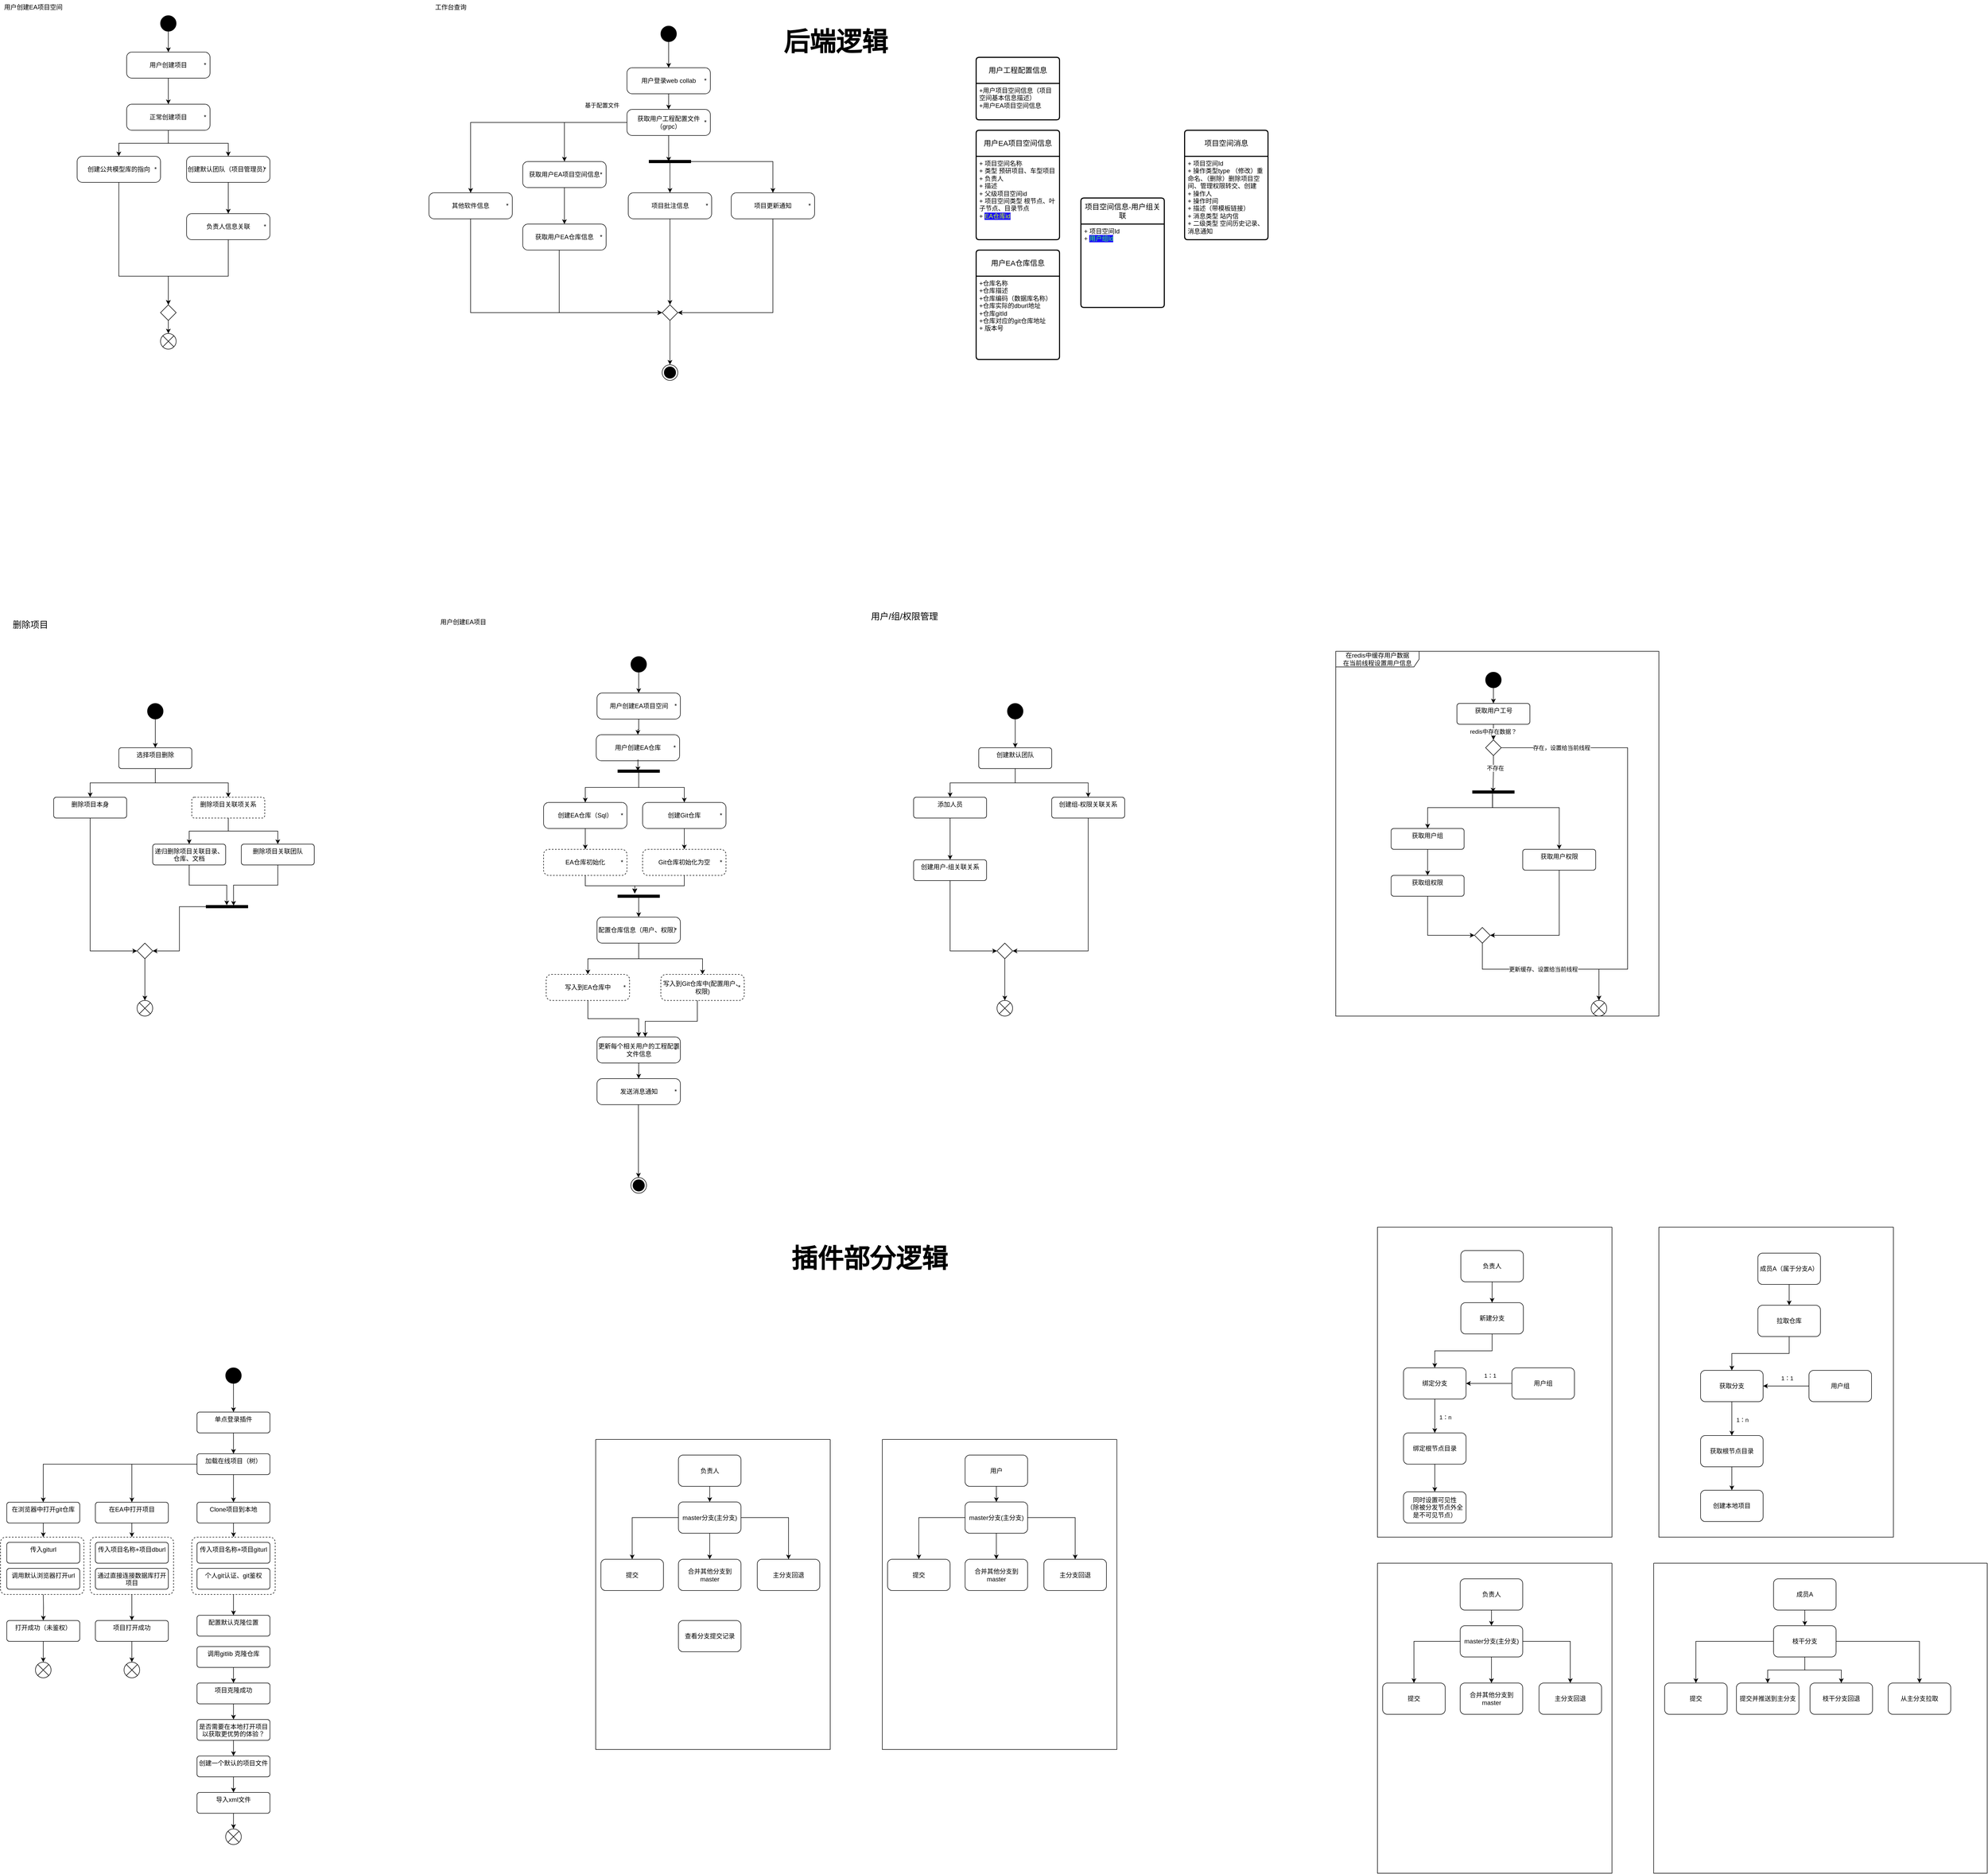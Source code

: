 <mxfile version="27.1.5">
  <diagram name="第 1 页" id="YNdHfXmyiviY9QAdafFr">
    <mxGraphModel dx="4120" dy="1235" grid="1" gridSize="10" guides="1" tooltips="1" connect="1" arrows="1" fold="1" page="1" pageScale="1" pageWidth="827" pageHeight="1169" math="0" shadow="0">
      <root>
        <mxCell id="0" />
        <mxCell id="1" parent="0" />
        <mxCell id="dU9nETvvk-x08kedzOwQ-32" style="edgeStyle=orthogonalEdgeStyle;rounded=0;orthogonalLoop=1;jettySize=auto;html=1;entryX=0.5;entryY=0;entryDx=0;entryDy=0;" parent="1" source="dU9nETvvk-x08kedzOwQ-26" target="dU9nETvvk-x08kedzOwQ-30" edge="1">
          <mxGeometry relative="1" as="geometry" />
        </mxCell>
        <mxCell id="dU9nETvvk-x08kedzOwQ-26" value="" style="html=1;align=center;verticalAlign=top;rounded=1;absoluteArcSize=1;arcSize=20;dashed=1;whiteSpace=wrap;" parent="1" vertex="1">
          <mxGeometry x="-660" y="2950" width="160" height="110" as="geometry" />
        </mxCell>
        <mxCell id="krMl-AVOp_0bmk9KP0Yk-16" style="edgeStyle=orthogonalEdgeStyle;rounded=0;orthogonalLoop=1;jettySize=auto;html=1;entryX=0.5;entryY=0;entryDx=0;entryDy=0;" parent="1" source="krMl-AVOp_0bmk9KP0Yk-4" target="krMl-AVOp_0bmk9KP0Yk-6" edge="1">
          <mxGeometry relative="1" as="geometry" />
        </mxCell>
        <mxCell id="krMl-AVOp_0bmk9KP0Yk-4" value="" style="ellipse;fillColor=strokeColor;html=1;" parent="1" vertex="1">
          <mxGeometry x="435" y="50" width="30" height="30" as="geometry" />
        </mxCell>
        <mxCell id="krMl-AVOp_0bmk9KP0Yk-17" style="edgeStyle=orthogonalEdgeStyle;rounded=0;orthogonalLoop=1;jettySize=auto;html=1;" parent="1" source="krMl-AVOp_0bmk9KP0Yk-6" target="krMl-AVOp_0bmk9KP0Yk-8" edge="1">
          <mxGeometry relative="1" as="geometry" />
        </mxCell>
        <mxCell id="krMl-AVOp_0bmk9KP0Yk-6" value="用户登录web collab" style="html=1;dashed=0;rounded=1;absoluteArcSize=1;arcSize=20;verticalAlign=middle;align=center;whiteSpace=wrap;" parent="1" vertex="1">
          <mxGeometry x="370" y="130" width="160" height="50" as="geometry" />
        </mxCell>
        <mxCell id="krMl-AVOp_0bmk9KP0Yk-7" value="*" style="text;resizeWidth=0;resizeHeight=0;points=[];part=1;verticalAlign=middle;align=center;html=1;" parent="krMl-AVOp_0bmk9KP0Yk-6" vertex="1">
          <mxGeometry x="1" y="0.5" width="20" height="20" relative="1" as="geometry">
            <mxPoint x="-20" y="-10" as="offset" />
          </mxGeometry>
        </mxCell>
        <mxCell id="krMl-AVOp_0bmk9KP0Yk-34" style="edgeStyle=orthogonalEdgeStyle;rounded=0;orthogonalLoop=1;jettySize=auto;html=1;" parent="1" source="krMl-AVOp_0bmk9KP0Yk-8" target="krMl-AVOp_0bmk9KP0Yk-30" edge="1">
          <mxGeometry relative="1" as="geometry" />
        </mxCell>
        <mxCell id="krMl-AVOp_0bmk9KP0Yk-8" value="获取用户工程配置文件（grpc）" style="html=1;dashed=0;rounded=1;absoluteArcSize=1;arcSize=20;verticalAlign=middle;align=center;whiteSpace=wrap;" parent="1" vertex="1">
          <mxGeometry x="370" y="210" width="160" height="50" as="geometry" />
        </mxCell>
        <mxCell id="krMl-AVOp_0bmk9KP0Yk-9" value="*" style="text;resizeWidth=0;resizeHeight=0;points=[];part=1;verticalAlign=middle;align=center;html=1;" parent="krMl-AVOp_0bmk9KP0Yk-8" vertex="1">
          <mxGeometry x="1" y="0.5" width="20" height="20" relative="1" as="geometry">
            <mxPoint x="-20" y="-10" as="offset" />
          </mxGeometry>
        </mxCell>
        <mxCell id="krMl-AVOp_0bmk9KP0Yk-38" style="edgeStyle=orthogonalEdgeStyle;rounded=0;orthogonalLoop=1;jettySize=auto;html=1;entryX=0;entryY=0.5;entryDx=0;entryDy=0;" parent="1" source="krMl-AVOp_0bmk9KP0Yk-10" target="krMl-AVOp_0bmk9KP0Yk-36" edge="1">
          <mxGeometry relative="1" as="geometry">
            <Array as="points">
              <mxPoint x="240" y="600" />
            </Array>
          </mxGeometry>
        </mxCell>
        <mxCell id="krMl-AVOp_0bmk9KP0Yk-10" value="获取用户EA仓库信息" style="html=1;dashed=0;rounded=1;absoluteArcSize=1;arcSize=20;verticalAlign=middle;align=center;whiteSpace=wrap;" parent="1" vertex="1">
          <mxGeometry x="170" y="430" width="160" height="50" as="geometry" />
        </mxCell>
        <mxCell id="krMl-AVOp_0bmk9KP0Yk-11" value="*" style="text;resizeWidth=0;resizeHeight=0;points=[];part=1;verticalAlign=middle;align=center;html=1;" parent="krMl-AVOp_0bmk9KP0Yk-10" vertex="1">
          <mxGeometry x="1" y="0.5" width="20" height="20" relative="1" as="geometry">
            <mxPoint x="-20" y="-10" as="offset" />
          </mxGeometry>
        </mxCell>
        <mxCell id="krMl-AVOp_0bmk9KP0Yk-12" value="用户EA仓库信息" style="swimlane;childLayout=stackLayout;horizontal=1;startSize=50;horizontalStack=0;rounded=1;fontSize=14;fontStyle=0;strokeWidth=2;resizeParent=0;resizeLast=1;shadow=0;dashed=0;align=center;arcSize=4;whiteSpace=wrap;html=1;" parent="1" vertex="1">
          <mxGeometry x="1040" y="480" width="160" height="210" as="geometry" />
        </mxCell>
        <mxCell id="krMl-AVOp_0bmk9KP0Yk-13" value="+仓库名称&lt;div&gt;+仓库描述&lt;br&gt;&lt;div&gt;+仓库编码（数据库名称）&lt;br&gt;+仓库实际的dburl地址&lt;/div&gt;&lt;div&gt;+仓库gitId&lt;br&gt;+仓库对应的git仓库地址&lt;div&gt;+ 版本号&lt;/div&gt;&lt;div&gt;&lt;br&gt;&lt;/div&gt;&lt;div&gt;&lt;div&gt;&lt;br&gt;&lt;/div&gt;&lt;/div&gt;&lt;/div&gt;&lt;/div&gt;" style="align=left;strokeColor=none;fillColor=none;spacingLeft=4;spacingRight=4;fontSize=12;verticalAlign=top;resizable=0;rotatable=0;part=1;html=1;whiteSpace=wrap;" parent="krMl-AVOp_0bmk9KP0Yk-12" vertex="1">
          <mxGeometry y="50" width="160" height="160" as="geometry" />
        </mxCell>
        <mxCell id="krMl-AVOp_0bmk9KP0Yk-14" value="用户工程配置信息" style="swimlane;childLayout=stackLayout;horizontal=1;startSize=50;horizontalStack=0;rounded=1;fontSize=14;fontStyle=0;strokeWidth=2;resizeParent=0;resizeLast=1;shadow=0;dashed=0;align=center;arcSize=4;whiteSpace=wrap;html=1;" parent="1" vertex="1">
          <mxGeometry x="1040" y="110" width="160" height="120" as="geometry" />
        </mxCell>
        <mxCell id="krMl-AVOp_0bmk9KP0Yk-15" value="+用户项目空间信息（项目空间基本信息描述）&lt;div&gt;+用户EA项目空间信息&lt;/div&gt;" style="align=left;strokeColor=none;fillColor=none;spacingLeft=4;spacingRight=4;fontSize=12;verticalAlign=top;resizable=0;rotatable=0;part=1;html=1;whiteSpace=wrap;" parent="krMl-AVOp_0bmk9KP0Yk-14" vertex="1">
          <mxGeometry y="50" width="160" height="70" as="geometry" />
        </mxCell>
        <mxCell id="krMl-AVOp_0bmk9KP0Yk-18" style="edgeStyle=orthogonalEdgeStyle;rounded=0;orthogonalLoop=1;jettySize=auto;html=1;entryX=0.5;entryY=0;entryDx=0;entryDy=0;" parent="1" source="krMl-AVOp_0bmk9KP0Yk-8" target="krMl-AVOp_0bmk9KP0Yk-80" edge="1">
          <mxGeometry relative="1" as="geometry" />
        </mxCell>
        <mxCell id="krMl-AVOp_0bmk9KP0Yk-19" value="基于配置文件" style="edgeLabel;html=1;align=center;verticalAlign=middle;resizable=0;points=[];" parent="krMl-AVOp_0bmk9KP0Yk-18" vertex="1" connectable="0">
          <mxGeometry x="0.157" y="-2" relative="1" as="geometry">
            <mxPoint x="65" y="-31" as="offset" />
          </mxGeometry>
        </mxCell>
        <mxCell id="krMl-AVOp_0bmk9KP0Yk-24" style="edgeStyle=orthogonalEdgeStyle;rounded=0;orthogonalLoop=1;jettySize=auto;html=1;entryX=0.5;entryY=0;entryDx=0;entryDy=0;" parent="1" source="krMl-AVOp_0bmk9KP0Yk-20" target="krMl-AVOp_0bmk9KP0Yk-22" edge="1">
          <mxGeometry relative="1" as="geometry" />
        </mxCell>
        <mxCell id="krMl-AVOp_0bmk9KP0Yk-27" style="edgeStyle=orthogonalEdgeStyle;rounded=0;orthogonalLoop=1;jettySize=auto;html=1;entryX=0.5;entryY=0;entryDx=0;entryDy=0;" parent="1" source="krMl-AVOp_0bmk9KP0Yk-20" target="krMl-AVOp_0bmk9KP0Yk-25" edge="1">
          <mxGeometry relative="1" as="geometry" />
        </mxCell>
        <mxCell id="krMl-AVOp_0bmk9KP0Yk-20" value="" style="html=1;points=[];perimeter=orthogonalPerimeter;fillColor=strokeColor;rotation=90;" parent="1" vertex="1">
          <mxGeometry x="450" y="270" width="5" height="80" as="geometry" />
        </mxCell>
        <mxCell id="krMl-AVOp_0bmk9KP0Yk-21" style="edgeStyle=orthogonalEdgeStyle;rounded=0;orthogonalLoop=1;jettySize=auto;html=1;entryX=0.5;entryY=0.531;entryDx=0;entryDy=0;entryPerimeter=0;" parent="1" source="krMl-AVOp_0bmk9KP0Yk-8" target="krMl-AVOp_0bmk9KP0Yk-20" edge="1">
          <mxGeometry relative="1" as="geometry" />
        </mxCell>
        <mxCell id="krMl-AVOp_0bmk9KP0Yk-39" style="edgeStyle=orthogonalEdgeStyle;rounded=0;orthogonalLoop=1;jettySize=auto;html=1;entryX=0.5;entryY=0;entryDx=0;entryDy=0;" parent="1" source="krMl-AVOp_0bmk9KP0Yk-22" target="krMl-AVOp_0bmk9KP0Yk-36" edge="1">
          <mxGeometry relative="1" as="geometry" />
        </mxCell>
        <mxCell id="krMl-AVOp_0bmk9KP0Yk-22" value="项目批注信息" style="html=1;dashed=0;rounded=1;absoluteArcSize=1;arcSize=20;verticalAlign=middle;align=center;whiteSpace=wrap;" parent="1" vertex="1">
          <mxGeometry x="372.5" y="370" width="160" height="50" as="geometry" />
        </mxCell>
        <mxCell id="krMl-AVOp_0bmk9KP0Yk-23" value="*" style="text;resizeWidth=0;resizeHeight=0;points=[];part=1;verticalAlign=middle;align=center;html=1;" parent="krMl-AVOp_0bmk9KP0Yk-22" vertex="1">
          <mxGeometry x="1" y="0.5" width="20" height="20" relative="1" as="geometry">
            <mxPoint x="-20" y="-10" as="offset" />
          </mxGeometry>
        </mxCell>
        <mxCell id="krMl-AVOp_0bmk9KP0Yk-40" style="edgeStyle=orthogonalEdgeStyle;rounded=0;orthogonalLoop=1;jettySize=auto;html=1;entryX=1;entryY=0.5;entryDx=0;entryDy=0;" parent="1" source="krMl-AVOp_0bmk9KP0Yk-25" target="krMl-AVOp_0bmk9KP0Yk-36" edge="1">
          <mxGeometry relative="1" as="geometry">
            <Array as="points">
              <mxPoint x="650" y="600" />
            </Array>
          </mxGeometry>
        </mxCell>
        <mxCell id="krMl-AVOp_0bmk9KP0Yk-25" value="项目更新通知" style="html=1;dashed=0;rounded=1;absoluteArcSize=1;arcSize=20;verticalAlign=middle;align=center;whiteSpace=wrap;" parent="1" vertex="1">
          <mxGeometry x="570" y="370" width="160" height="50" as="geometry" />
        </mxCell>
        <mxCell id="krMl-AVOp_0bmk9KP0Yk-26" value="*" style="text;resizeWidth=0;resizeHeight=0;points=[];part=1;verticalAlign=middle;align=center;html=1;" parent="krMl-AVOp_0bmk9KP0Yk-25" vertex="1">
          <mxGeometry x="1" y="0.5" width="20" height="20" relative="1" as="geometry">
            <mxPoint x="-20" y="-10" as="offset" />
          </mxGeometry>
        </mxCell>
        <mxCell id="krMl-AVOp_0bmk9KP0Yk-58" style="edgeStyle=orthogonalEdgeStyle;rounded=0;orthogonalLoop=1;jettySize=auto;html=1;entryX=0.5;entryY=0;entryDx=0;entryDy=0;" parent="1" source="krMl-AVOp_0bmk9KP0Yk-28" target="krMl-AVOp_0bmk9KP0Yk-85" edge="1">
          <mxGeometry relative="1" as="geometry" />
        </mxCell>
        <mxCell id="krMl-AVOp_0bmk9KP0Yk-28" value="" style="ellipse;fillColor=strokeColor;html=1;" parent="1" vertex="1">
          <mxGeometry x="377.5" y="1260" width="30" height="30" as="geometry" />
        </mxCell>
        <mxCell id="krMl-AVOp_0bmk9KP0Yk-37" style="edgeStyle=orthogonalEdgeStyle;rounded=0;orthogonalLoop=1;jettySize=auto;html=1;entryX=0;entryY=0.5;entryDx=0;entryDy=0;" parent="1" source="krMl-AVOp_0bmk9KP0Yk-30" target="krMl-AVOp_0bmk9KP0Yk-36" edge="1">
          <mxGeometry relative="1" as="geometry">
            <Array as="points">
              <mxPoint x="70" y="600" />
            </Array>
          </mxGeometry>
        </mxCell>
        <mxCell id="krMl-AVOp_0bmk9KP0Yk-30" value="其他软件信息" style="html=1;dashed=0;rounded=1;absoluteArcSize=1;arcSize=20;verticalAlign=middle;align=center;whiteSpace=wrap;" parent="1" vertex="1">
          <mxGeometry x="-10" y="370" width="160" height="50" as="geometry" />
        </mxCell>
        <mxCell id="krMl-AVOp_0bmk9KP0Yk-31" value="*" style="text;resizeWidth=0;resizeHeight=0;points=[];part=1;verticalAlign=middle;align=center;html=1;" parent="krMl-AVOp_0bmk9KP0Yk-30" vertex="1">
          <mxGeometry x="1" y="0.5" width="20" height="20" relative="1" as="geometry">
            <mxPoint x="-20" y="-10" as="offset" />
          </mxGeometry>
        </mxCell>
        <mxCell id="krMl-AVOp_0bmk9KP0Yk-35" value="" style="ellipse;html=1;shape=endState;fillColor=strokeColor;" parent="1" vertex="1">
          <mxGeometry x="437.5" y="700" width="30" height="30" as="geometry" />
        </mxCell>
        <mxCell id="krMl-AVOp_0bmk9KP0Yk-41" style="edgeStyle=orthogonalEdgeStyle;rounded=0;orthogonalLoop=1;jettySize=auto;html=1;" parent="1" source="krMl-AVOp_0bmk9KP0Yk-36" target="krMl-AVOp_0bmk9KP0Yk-35" edge="1">
          <mxGeometry relative="1" as="geometry" />
        </mxCell>
        <mxCell id="krMl-AVOp_0bmk9KP0Yk-36" value="" style="rhombus;" parent="1" vertex="1">
          <mxGeometry x="437.5" y="585" width="30" height="30" as="geometry" />
        </mxCell>
        <mxCell id="krMl-AVOp_0bmk9KP0Yk-43" value="用户创建EA仓库" style="html=1;dashed=0;rounded=1;absoluteArcSize=1;arcSize=20;verticalAlign=middle;align=center;whiteSpace=wrap;" parent="1" vertex="1">
          <mxGeometry x="311" y="1410" width="160" height="50" as="geometry" />
        </mxCell>
        <mxCell id="krMl-AVOp_0bmk9KP0Yk-44" value="*" style="text;resizeWidth=0;resizeHeight=0;points=[];part=1;verticalAlign=middle;align=center;html=1;" parent="krMl-AVOp_0bmk9KP0Yk-43" vertex="1">
          <mxGeometry x="1" y="0.5" width="20" height="20" relative="1" as="geometry">
            <mxPoint x="-20" y="-10" as="offset" />
          </mxGeometry>
        </mxCell>
        <mxCell id="krMl-AVOp_0bmk9KP0Yk-60" style="edgeStyle=orthogonalEdgeStyle;rounded=0;orthogonalLoop=1;jettySize=auto;html=1;entryX=0.5;entryY=0;entryDx=0;entryDy=0;" parent="1" source="krMl-AVOp_0bmk9KP0Yk-45" target="krMl-AVOp_0bmk9KP0Yk-46" edge="1">
          <mxGeometry relative="1" as="geometry" />
        </mxCell>
        <mxCell id="krMl-AVOp_0bmk9KP0Yk-61" style="edgeStyle=orthogonalEdgeStyle;rounded=0;orthogonalLoop=1;jettySize=auto;html=1;entryX=0.5;entryY=0;entryDx=0;entryDy=0;" parent="1" source="krMl-AVOp_0bmk9KP0Yk-45" target="krMl-AVOp_0bmk9KP0Yk-48" edge="1">
          <mxGeometry relative="1" as="geometry" />
        </mxCell>
        <mxCell id="krMl-AVOp_0bmk9KP0Yk-45" value="" style="html=1;points=[];perimeter=orthogonalPerimeter;fillColor=strokeColor;rotation=90;" parent="1" vertex="1">
          <mxGeometry x="390" y="1440" width="5" height="80" as="geometry" />
        </mxCell>
        <mxCell id="krMl-AVOp_0bmk9KP0Yk-62" style="edgeStyle=orthogonalEdgeStyle;rounded=0;orthogonalLoop=1;jettySize=auto;html=1;" parent="1" source="krMl-AVOp_0bmk9KP0Yk-46" target="krMl-AVOp_0bmk9KP0Yk-52" edge="1">
          <mxGeometry relative="1" as="geometry" />
        </mxCell>
        <mxCell id="krMl-AVOp_0bmk9KP0Yk-46" value="创建EA仓库（Sql）" style="html=1;dashed=0;rounded=1;absoluteArcSize=1;arcSize=20;verticalAlign=middle;align=center;whiteSpace=wrap;" parent="1" vertex="1">
          <mxGeometry x="210" y="1540" width="160" height="50" as="geometry" />
        </mxCell>
        <mxCell id="krMl-AVOp_0bmk9KP0Yk-47" value="*" style="text;resizeWidth=0;resizeHeight=0;points=[];part=1;verticalAlign=middle;align=center;html=1;" parent="krMl-AVOp_0bmk9KP0Yk-46" vertex="1">
          <mxGeometry x="1" y="0.5" width="20" height="20" relative="1" as="geometry">
            <mxPoint x="-20" y="-10" as="offset" />
          </mxGeometry>
        </mxCell>
        <mxCell id="krMl-AVOp_0bmk9KP0Yk-63" style="edgeStyle=orthogonalEdgeStyle;rounded=0;orthogonalLoop=1;jettySize=auto;html=1;entryX=0.5;entryY=0;entryDx=0;entryDy=0;" parent="1" source="krMl-AVOp_0bmk9KP0Yk-48" target="krMl-AVOp_0bmk9KP0Yk-54" edge="1">
          <mxGeometry relative="1" as="geometry" />
        </mxCell>
        <mxCell id="krMl-AVOp_0bmk9KP0Yk-48" value="创建Git仓库" style="html=1;dashed=0;rounded=1;absoluteArcSize=1;arcSize=20;verticalAlign=middle;align=center;whiteSpace=wrap;" parent="1" vertex="1">
          <mxGeometry x="400" y="1540" width="160" height="50" as="geometry" />
        </mxCell>
        <mxCell id="krMl-AVOp_0bmk9KP0Yk-49" value="*" style="text;resizeWidth=0;resizeHeight=0;points=[];part=1;verticalAlign=middle;align=center;html=1;" parent="krMl-AVOp_0bmk9KP0Yk-48" vertex="1">
          <mxGeometry x="1" y="0.5" width="20" height="20" relative="1" as="geometry">
            <mxPoint x="-20" y="-10" as="offset" />
          </mxGeometry>
        </mxCell>
        <mxCell id="krMl-AVOp_0bmk9KP0Yk-71" style="edgeStyle=orthogonalEdgeStyle;rounded=0;orthogonalLoop=1;jettySize=auto;html=1;entryX=0.5;entryY=0;entryDx=0;entryDy=0;" parent="1" source="krMl-AVOp_0bmk9KP0Yk-50" target="krMl-AVOp_0bmk9KP0Yk-67" edge="1">
          <mxGeometry relative="1" as="geometry" />
        </mxCell>
        <mxCell id="krMl-AVOp_0bmk9KP0Yk-72" style="edgeStyle=orthogonalEdgeStyle;rounded=0;orthogonalLoop=1;jettySize=auto;html=1;entryX=0.5;entryY=0;entryDx=0;entryDy=0;" parent="1" source="krMl-AVOp_0bmk9KP0Yk-50" target="krMl-AVOp_0bmk9KP0Yk-69" edge="1">
          <mxGeometry relative="1" as="geometry" />
        </mxCell>
        <mxCell id="krMl-AVOp_0bmk9KP0Yk-50" value="配置仓库信息（用户、权限）" style="html=1;dashed=0;rounded=1;absoluteArcSize=1;arcSize=20;verticalAlign=middle;align=center;whiteSpace=wrap;" parent="1" vertex="1">
          <mxGeometry x="312.5" y="1760" width="160" height="50" as="geometry" />
        </mxCell>
        <mxCell id="krMl-AVOp_0bmk9KP0Yk-51" value="*" style="text;resizeWidth=0;resizeHeight=0;points=[];part=1;verticalAlign=middle;align=center;html=1;" parent="krMl-AVOp_0bmk9KP0Yk-50" vertex="1">
          <mxGeometry x="1" y="0.5" width="20" height="20" relative="1" as="geometry">
            <mxPoint x="-20" y="-10" as="offset" />
          </mxGeometry>
        </mxCell>
        <mxCell id="krMl-AVOp_0bmk9KP0Yk-52" value="EA仓库初始化" style="html=1;dashed=1;rounded=1;absoluteArcSize=1;arcSize=20;verticalAlign=middle;align=center;whiteSpace=wrap;" parent="1" vertex="1">
          <mxGeometry x="210" y="1630" width="160" height="50" as="geometry" />
        </mxCell>
        <mxCell id="krMl-AVOp_0bmk9KP0Yk-53" value="*" style="text;resizeWidth=0;resizeHeight=0;points=[];part=1;verticalAlign=middle;align=center;html=1;dashed=1;" parent="krMl-AVOp_0bmk9KP0Yk-52" vertex="1">
          <mxGeometry x="1" y="0.5" width="20" height="20" relative="1" as="geometry">
            <mxPoint x="-20" y="-10" as="offset" />
          </mxGeometry>
        </mxCell>
        <mxCell id="krMl-AVOp_0bmk9KP0Yk-54" value="Git仓库初始化为空" style="html=1;dashed=1;rounded=1;absoluteArcSize=1;arcSize=20;verticalAlign=middle;align=center;whiteSpace=wrap;" parent="1" vertex="1">
          <mxGeometry x="400" y="1630" width="160" height="50" as="geometry" />
        </mxCell>
        <mxCell id="krMl-AVOp_0bmk9KP0Yk-55" value="*" style="text;resizeWidth=0;resizeHeight=0;points=[];part=1;verticalAlign=middle;align=center;html=1;dashed=1;" parent="krMl-AVOp_0bmk9KP0Yk-54" vertex="1">
          <mxGeometry x="1" y="0.5" width="20" height="20" relative="1" as="geometry">
            <mxPoint x="-20" y="-10" as="offset" />
          </mxGeometry>
        </mxCell>
        <mxCell id="krMl-AVOp_0bmk9KP0Yk-66" style="edgeStyle=orthogonalEdgeStyle;rounded=0;orthogonalLoop=1;jettySize=auto;html=1;entryX=0.5;entryY=0;entryDx=0;entryDy=0;" parent="1" source="krMl-AVOp_0bmk9KP0Yk-56" target="krMl-AVOp_0bmk9KP0Yk-50" edge="1">
          <mxGeometry relative="1" as="geometry" />
        </mxCell>
        <mxCell id="krMl-AVOp_0bmk9KP0Yk-56" value="" style="html=1;points=[];perimeter=orthogonalPerimeter;fillColor=strokeColor;rotation=90;" parent="1" vertex="1">
          <mxGeometry x="390" y="1680" width="5" height="80" as="geometry" />
        </mxCell>
        <mxCell id="krMl-AVOp_0bmk9KP0Yk-59" style="edgeStyle=orthogonalEdgeStyle;rounded=0;orthogonalLoop=1;jettySize=auto;html=1;entryX=0.5;entryY=0.519;entryDx=0;entryDy=0;entryPerimeter=0;" parent="1" source="krMl-AVOp_0bmk9KP0Yk-43" target="krMl-AVOp_0bmk9KP0Yk-45" edge="1">
          <mxGeometry relative="1" as="geometry" />
        </mxCell>
        <mxCell id="krMl-AVOp_0bmk9KP0Yk-64" style="edgeStyle=orthogonalEdgeStyle;rounded=0;orthogonalLoop=1;jettySize=auto;html=1;entryX=-0.5;entryY=0.594;entryDx=0;entryDy=0;entryPerimeter=0;" parent="1" source="krMl-AVOp_0bmk9KP0Yk-52" target="krMl-AVOp_0bmk9KP0Yk-56" edge="1">
          <mxGeometry relative="1" as="geometry" />
        </mxCell>
        <mxCell id="krMl-AVOp_0bmk9KP0Yk-65" style="edgeStyle=orthogonalEdgeStyle;rounded=0;orthogonalLoop=1;jettySize=auto;html=1;entryX=-0.7;entryY=0.594;entryDx=0;entryDy=0;entryPerimeter=0;" parent="1" source="krMl-AVOp_0bmk9KP0Yk-54" target="krMl-AVOp_0bmk9KP0Yk-56" edge="1">
          <mxGeometry relative="1" as="geometry" />
        </mxCell>
        <mxCell id="krMl-AVOp_0bmk9KP0Yk-75" style="edgeStyle=orthogonalEdgeStyle;rounded=0;orthogonalLoop=1;jettySize=auto;html=1;" parent="1" source="krMl-AVOp_0bmk9KP0Yk-67" target="krMl-AVOp_0bmk9KP0Yk-73" edge="1">
          <mxGeometry relative="1" as="geometry" />
        </mxCell>
        <mxCell id="krMl-AVOp_0bmk9KP0Yk-67" value="写入到EA仓库中" style="html=1;dashed=1;rounded=1;absoluteArcSize=1;arcSize=20;verticalAlign=middle;align=center;whiteSpace=wrap;" parent="1" vertex="1">
          <mxGeometry x="215" y="1870" width="160" height="50" as="geometry" />
        </mxCell>
        <mxCell id="krMl-AVOp_0bmk9KP0Yk-68" value="*" style="text;resizeWidth=0;resizeHeight=0;points=[];part=1;verticalAlign=middle;align=center;html=1;dashed=1;" parent="krMl-AVOp_0bmk9KP0Yk-67" vertex="1">
          <mxGeometry x="1" y="0.5" width="20" height="20" relative="1" as="geometry">
            <mxPoint x="-20" y="-10" as="offset" />
          </mxGeometry>
        </mxCell>
        <mxCell id="krMl-AVOp_0bmk9KP0Yk-76" style="edgeStyle=orthogonalEdgeStyle;rounded=0;orthogonalLoop=1;jettySize=auto;html=1;" parent="1" source="krMl-AVOp_0bmk9KP0Yk-69" edge="1">
          <mxGeometry relative="1" as="geometry">
            <mxPoint x="405.0" y="1990" as="targetPoint" />
            <Array as="points">
              <mxPoint x="505" y="1960" />
              <mxPoint x="405" y="1960" />
            </Array>
          </mxGeometry>
        </mxCell>
        <mxCell id="krMl-AVOp_0bmk9KP0Yk-69" value="写入到Git仓库中(配置用户、权限)" style="html=1;dashed=1;rounded=1;absoluteArcSize=1;arcSize=20;verticalAlign=middle;align=center;whiteSpace=wrap;" parent="1" vertex="1">
          <mxGeometry x="435" y="1870" width="160" height="50" as="geometry" />
        </mxCell>
        <mxCell id="krMl-AVOp_0bmk9KP0Yk-70" value="*" style="text;resizeWidth=0;resizeHeight=0;points=[];part=1;verticalAlign=middle;align=center;html=1;dashed=1;" parent="krMl-AVOp_0bmk9KP0Yk-69" vertex="1">
          <mxGeometry x="1" y="0.5" width="20" height="20" relative="1" as="geometry">
            <mxPoint x="-20" y="-10" as="offset" />
          </mxGeometry>
        </mxCell>
        <mxCell id="krMl-AVOp_0bmk9KP0Yk-78" style="edgeStyle=orthogonalEdgeStyle;rounded=0;orthogonalLoop=1;jettySize=auto;html=1;entryX=0.5;entryY=0;entryDx=0;entryDy=0;" parent="1" source="krMl-AVOp_0bmk9KP0Yk-73" target="_5v5E0PLDqo6i5ZXU9i_-52" edge="1">
          <mxGeometry relative="1" as="geometry" />
        </mxCell>
        <mxCell id="krMl-AVOp_0bmk9KP0Yk-73" value="更新每个相关用户的工程配置文件信息" style="html=1;dashed=0;rounded=1;absoluteArcSize=1;arcSize=20;verticalAlign=middle;align=center;whiteSpace=wrap;" parent="1" vertex="1">
          <mxGeometry x="312.5" y="1990" width="160" height="50" as="geometry" />
        </mxCell>
        <mxCell id="krMl-AVOp_0bmk9KP0Yk-74" value="*" style="text;resizeWidth=0;resizeHeight=0;points=[];part=1;verticalAlign=middle;align=center;html=1;" parent="krMl-AVOp_0bmk9KP0Yk-73" vertex="1">
          <mxGeometry x="1" y="0.5" width="20" height="20" relative="1" as="geometry">
            <mxPoint x="-20" y="-10" as="offset" />
          </mxGeometry>
        </mxCell>
        <mxCell id="krMl-AVOp_0bmk9KP0Yk-77" value="" style="ellipse;html=1;shape=endState;fillColor=strokeColor;" parent="1" vertex="1">
          <mxGeometry x="377.5" y="2260" width="30" height="30" as="geometry" />
        </mxCell>
        <mxCell id="krMl-AVOp_0bmk9KP0Yk-82" style="edgeStyle=orthogonalEdgeStyle;rounded=0;orthogonalLoop=1;jettySize=auto;html=1;" parent="1" source="krMl-AVOp_0bmk9KP0Yk-80" target="krMl-AVOp_0bmk9KP0Yk-10" edge="1">
          <mxGeometry relative="1" as="geometry" />
        </mxCell>
        <mxCell id="krMl-AVOp_0bmk9KP0Yk-80" value="获取用户EA项目空间信息" style="html=1;dashed=0;rounded=1;absoluteArcSize=1;arcSize=20;verticalAlign=middle;align=center;whiteSpace=wrap;" parent="1" vertex="1">
          <mxGeometry x="170" y="310" width="160" height="50" as="geometry" />
        </mxCell>
        <mxCell id="krMl-AVOp_0bmk9KP0Yk-81" value="*" style="text;resizeWidth=0;resizeHeight=0;points=[];part=1;verticalAlign=middle;align=center;html=1;" parent="krMl-AVOp_0bmk9KP0Yk-80" vertex="1">
          <mxGeometry x="1" y="0.5" width="20" height="20" relative="1" as="geometry">
            <mxPoint x="-20" y="-10" as="offset" />
          </mxGeometry>
        </mxCell>
        <mxCell id="krMl-AVOp_0bmk9KP0Yk-83" value="用户EA项目空间信息" style="swimlane;childLayout=stackLayout;horizontal=1;startSize=50;horizontalStack=0;rounded=1;fontSize=14;fontStyle=0;strokeWidth=2;resizeParent=0;resizeLast=1;shadow=0;dashed=0;align=center;arcSize=4;whiteSpace=wrap;html=1;" parent="1" vertex="1">
          <mxGeometry x="1040" y="250" width="160" height="210" as="geometry" />
        </mxCell>
        <mxCell id="krMl-AVOp_0bmk9KP0Yk-84" value="+ 项目空间名称&lt;div&gt;+ 类型 预研项目、车型项目&lt;/div&gt;&lt;div&gt;+ 负责人&lt;/div&gt;&lt;div&gt;+ 描述&lt;/div&gt;&lt;div&gt;+ 父级项目空间id&lt;/div&gt;&lt;div&gt;+ 项目空间类型 根节点、叶子节点、目录节点&lt;/div&gt;&lt;div&gt;+ &lt;font style=&quot;color: rgb(195, 255, 30); background-color: rgb(28, 12, 255);&quot;&gt;EA仓库id&lt;/font&gt;&lt;br&gt;&lt;div&gt;&lt;div&gt;&lt;br&gt;&lt;/div&gt;&lt;/div&gt;&lt;/div&gt;" style="align=left;strokeColor=none;fillColor=none;spacingLeft=4;spacingRight=4;fontSize=12;verticalAlign=top;resizable=0;rotatable=0;part=1;html=1;whiteSpace=wrap;" parent="krMl-AVOp_0bmk9KP0Yk-83" vertex="1">
          <mxGeometry y="50" width="160" height="160" as="geometry" />
        </mxCell>
        <mxCell id="krMl-AVOp_0bmk9KP0Yk-87" style="edgeStyle=orthogonalEdgeStyle;rounded=0;orthogonalLoop=1;jettySize=auto;html=1;entryX=0.5;entryY=0;entryDx=0;entryDy=0;" parent="1" source="krMl-AVOp_0bmk9KP0Yk-85" target="krMl-AVOp_0bmk9KP0Yk-43" edge="1">
          <mxGeometry relative="1" as="geometry" />
        </mxCell>
        <mxCell id="krMl-AVOp_0bmk9KP0Yk-85" value="用户创建EA项目空间" style="html=1;dashed=0;rounded=1;absoluteArcSize=1;arcSize=20;verticalAlign=middle;align=center;whiteSpace=wrap;" parent="1" vertex="1">
          <mxGeometry x="312.5" y="1330" width="160" height="50" as="geometry" />
        </mxCell>
        <mxCell id="krMl-AVOp_0bmk9KP0Yk-86" value="*" style="text;resizeWidth=0;resizeHeight=0;points=[];part=1;verticalAlign=middle;align=center;html=1;" parent="krMl-AVOp_0bmk9KP0Yk-85" vertex="1">
          <mxGeometry x="1" y="0.5" width="20" height="20" relative="1" as="geometry">
            <mxPoint x="-20" y="-10" as="offset" />
          </mxGeometry>
        </mxCell>
        <mxCell id="krMl-AVOp_0bmk9KP0Yk-88" value="项目空间信息-用户组关联" style="swimlane;childLayout=stackLayout;horizontal=1;startSize=50;horizontalStack=0;rounded=1;fontSize=14;fontStyle=0;strokeWidth=2;resizeParent=0;resizeLast=1;shadow=0;dashed=0;align=center;arcSize=4;whiteSpace=wrap;html=1;" parent="1" vertex="1">
          <mxGeometry x="1241" y="380" width="160" height="210" as="geometry" />
        </mxCell>
        <mxCell id="krMl-AVOp_0bmk9KP0Yk-89" value="&lt;div&gt;&lt;div&gt;&lt;div&gt;+ 项目空间Id&lt;/div&gt;&lt;/div&gt;&lt;/div&gt;&lt;div&gt;+ &lt;span style=&quot;background-color: rgb(28, 12, 255);&quot;&gt;&lt;font style=&quot;color: rgb(58, 255, 91);&quot;&gt;用户组Id&lt;/font&gt;&lt;/span&gt;&lt;/div&gt;" style="align=left;strokeColor=none;fillColor=none;spacingLeft=4;spacingRight=4;fontSize=12;verticalAlign=top;resizable=0;rotatable=0;part=1;html=1;whiteSpace=wrap;" parent="krMl-AVOp_0bmk9KP0Yk-88" vertex="1">
          <mxGeometry y="50" width="160" height="160" as="geometry" />
        </mxCell>
        <mxCell id="krMl-AVOp_0bmk9KP0Yk-90" value="项目空间消息" style="swimlane;childLayout=stackLayout;horizontal=1;startSize=50;horizontalStack=0;rounded=1;fontSize=14;fontStyle=0;strokeWidth=2;resizeParent=0;resizeLast=1;shadow=0;dashed=0;align=center;arcSize=4;whiteSpace=wrap;html=1;" parent="1" vertex="1">
          <mxGeometry x="1440" y="250" width="160" height="210" as="geometry" />
        </mxCell>
        <mxCell id="krMl-AVOp_0bmk9KP0Yk-91" value="&lt;div&gt;&lt;div&gt;&lt;div&gt;+ 项目空间Id&lt;/div&gt;&lt;/div&gt;&lt;/div&gt;&lt;div&gt;+ 操作类型type （修改）重命名、（删除）删除项目空间、管理权限转交、创建&lt;/div&gt;&lt;div&gt;+ 操作人&lt;/div&gt;&lt;div&gt;+ 操作时间&lt;/div&gt;&lt;div&gt;+ 描述（带模板链接）&lt;/div&gt;&lt;div&gt;+ 消息类型 站内信&lt;/div&gt;&lt;div&gt;+ 二级类型 空间历史记录、消息通知&amp;nbsp;&lt;/div&gt;" style="align=left;strokeColor=none;fillColor=none;spacingLeft=4;spacingRight=4;fontSize=12;verticalAlign=top;resizable=0;rotatable=0;part=1;html=1;whiteSpace=wrap;" parent="krMl-AVOp_0bmk9KP0Yk-90" vertex="1">
          <mxGeometry y="50" width="160" height="160" as="geometry" />
        </mxCell>
        <mxCell id="_5v5E0PLDqo6i5ZXU9i_-49" style="edgeStyle=orthogonalEdgeStyle;rounded=0;orthogonalLoop=1;jettySize=auto;html=1;entryX=0.5;entryY=0;entryDx=0;entryDy=0;" parent="1" source="_5v5E0PLDqo6i5ZXU9i_-1" target="_5v5E0PLDqo6i5ZXU9i_-3" edge="1">
          <mxGeometry relative="1" as="geometry" />
        </mxCell>
        <mxCell id="_5v5E0PLDqo6i5ZXU9i_-1" value="" style="ellipse;fillColor=strokeColor;html=1;" parent="1" vertex="1">
          <mxGeometry x="-550" y="1350" width="30" height="30" as="geometry" />
        </mxCell>
        <mxCell id="_5v5E0PLDqo6i5ZXU9i_-2" value="删除项目" style="text;html=1;align=center;verticalAlign=middle;resizable=0;points=[];autosize=1;strokeColor=none;fillColor=none;fontSize=17;" parent="1" vertex="1">
          <mxGeometry x="-820" y="1185" width="90" height="30" as="geometry" />
        </mxCell>
        <mxCell id="_5v5E0PLDqo6i5ZXU9i_-6" style="edgeStyle=orthogonalEdgeStyle;rounded=0;orthogonalLoop=1;jettySize=auto;html=1;entryX=0.5;entryY=0;entryDx=0;entryDy=0;" parent="1" source="_5v5E0PLDqo6i5ZXU9i_-3" target="_5v5E0PLDqo6i5ZXU9i_-4" edge="1">
          <mxGeometry relative="1" as="geometry" />
        </mxCell>
        <mxCell id="_5v5E0PLDqo6i5ZXU9i_-7" style="edgeStyle=orthogonalEdgeStyle;rounded=0;orthogonalLoop=1;jettySize=auto;html=1;entryX=0.5;entryY=0;entryDx=0;entryDy=0;" parent="1" source="_5v5E0PLDqo6i5ZXU9i_-3" target="_5v5E0PLDqo6i5ZXU9i_-5" edge="1">
          <mxGeometry relative="1" as="geometry" />
        </mxCell>
        <mxCell id="_5v5E0PLDqo6i5ZXU9i_-3" value="选择项目删除" style="html=1;align=center;verticalAlign=top;rounded=1;absoluteArcSize=1;arcSize=10;dashed=0;whiteSpace=wrap;" parent="1" vertex="1">
          <mxGeometry x="-605" y="1435" width="140" height="40" as="geometry" />
        </mxCell>
        <mxCell id="_5v5E0PLDqo6i5ZXU9i_-46" style="edgeStyle=orthogonalEdgeStyle;rounded=0;orthogonalLoop=1;jettySize=auto;html=1;entryX=0;entryY=0.5;entryDx=0;entryDy=0;" parent="1" source="_5v5E0PLDqo6i5ZXU9i_-4" target="_5v5E0PLDqo6i5ZXU9i_-40" edge="1">
          <mxGeometry relative="1" as="geometry">
            <Array as="points">
              <mxPoint x="-660" y="1825" />
            </Array>
          </mxGeometry>
        </mxCell>
        <mxCell id="_5v5E0PLDqo6i5ZXU9i_-4" value="删除项目本身" style="html=1;align=center;verticalAlign=top;rounded=1;absoluteArcSize=1;arcSize=10;dashed=0;whiteSpace=wrap;" parent="1" vertex="1">
          <mxGeometry x="-730" y="1530" width="140" height="40" as="geometry" />
        </mxCell>
        <mxCell id="_5v5E0PLDqo6i5ZXU9i_-11" style="edgeStyle=orthogonalEdgeStyle;rounded=0;orthogonalLoop=1;jettySize=auto;html=1;entryX=0.5;entryY=0;entryDx=0;entryDy=0;" parent="1" source="_5v5E0PLDqo6i5ZXU9i_-5" target="_5v5E0PLDqo6i5ZXU9i_-8" edge="1">
          <mxGeometry relative="1" as="geometry" />
        </mxCell>
        <mxCell id="_5v5E0PLDqo6i5ZXU9i_-39" style="edgeStyle=orthogonalEdgeStyle;rounded=0;orthogonalLoop=1;jettySize=auto;html=1;entryX=0.5;entryY=0;entryDx=0;entryDy=0;" parent="1" source="_5v5E0PLDqo6i5ZXU9i_-5" target="_5v5E0PLDqo6i5ZXU9i_-38" edge="1">
          <mxGeometry relative="1" as="geometry" />
        </mxCell>
        <mxCell id="_5v5E0PLDqo6i5ZXU9i_-5" value="删除项目关联项关系" style="html=1;align=center;verticalAlign=top;rounded=1;absoluteArcSize=1;arcSize=10;dashed=1;whiteSpace=wrap;" parent="1" vertex="1">
          <mxGeometry x="-465" y="1530" width="140" height="40" as="geometry" />
        </mxCell>
        <mxCell id="_5v5E0PLDqo6i5ZXU9i_-8" value="删除项目关联团队" style="html=1;align=center;verticalAlign=top;rounded=1;absoluteArcSize=1;arcSize=10;dashed=0;whiteSpace=wrap;" parent="1" vertex="1">
          <mxGeometry x="-370" y="1620" width="140" height="40" as="geometry" />
        </mxCell>
        <mxCell id="_5v5E0PLDqo6i5ZXU9i_-12" style="edgeStyle=orthogonalEdgeStyle;rounded=0;orthogonalLoop=1;jettySize=auto;html=1;entryX=0.5;entryY=0;entryDx=0;entryDy=0;" parent="1" source="_5v5E0PLDqo6i5ZXU9i_-13" target="_5v5E0PLDqo6i5ZXU9i_-14" edge="1">
          <mxGeometry relative="1" as="geometry" />
        </mxCell>
        <mxCell id="_5v5E0PLDqo6i5ZXU9i_-13" value="" style="ellipse;fillColor=strokeColor;html=1;" parent="1" vertex="1">
          <mxGeometry x="-525" y="30" width="30" height="30" as="geometry" />
        </mxCell>
        <mxCell id="_5v5E0PLDqo6i5ZXU9i_-19" style="edgeStyle=orthogonalEdgeStyle;rounded=0;orthogonalLoop=1;jettySize=auto;html=1;entryX=0.5;entryY=0;entryDx=0;entryDy=0;" parent="1" source="_5v5E0PLDqo6i5ZXU9i_-14" target="_5v5E0PLDqo6i5ZXU9i_-20" edge="1">
          <mxGeometry relative="1" as="geometry" />
        </mxCell>
        <mxCell id="_5v5E0PLDqo6i5ZXU9i_-14" value="用户创建项目" style="html=1;dashed=0;rounded=1;absoluteArcSize=1;arcSize=20;verticalAlign=middle;align=center;whiteSpace=wrap;" parent="1" vertex="1">
          <mxGeometry x="-590" y="100" width="160" height="50" as="geometry" />
        </mxCell>
        <mxCell id="_5v5E0PLDqo6i5ZXU9i_-15" value="*" style="text;resizeWidth=0;resizeHeight=0;points=[];part=1;verticalAlign=middle;align=center;html=1;" parent="_5v5E0PLDqo6i5ZXU9i_-14" vertex="1">
          <mxGeometry x="1" y="0.5" width="20" height="20" relative="1" as="geometry">
            <mxPoint x="-20" y="-10" as="offset" />
          </mxGeometry>
        </mxCell>
        <mxCell id="_5v5E0PLDqo6i5ZXU9i_-16" value="&lt;span style=&quot;color: rgb(0, 0, 0); font-family: Helvetica; font-size: 12px; font-style: normal; font-variant-ligatures: normal; font-variant-caps: normal; font-weight: 400; letter-spacing: normal; orphans: 2; text-align: center; text-indent: 0px; text-transform: none; widows: 2; word-spacing: 0px; -webkit-text-stroke-width: 0px; white-space: normal; background-color: rgb(251, 251, 251); text-decoration-thickness: initial; text-decoration-style: initial; text-decoration-color: initial; display: inline !important; float: none;&quot;&gt;用户创建EA项目空间&lt;/span&gt;" style="text;whiteSpace=wrap;html=1;" parent="1" vertex="1">
          <mxGeometry x="-827" width="150" height="40" as="geometry" />
        </mxCell>
        <mxCell id="_5v5E0PLDqo6i5ZXU9i_-27" style="edgeStyle=orthogonalEdgeStyle;rounded=0;orthogonalLoop=1;jettySize=auto;html=1;entryX=0.5;entryY=0;entryDx=0;entryDy=0;" parent="1" source="_5v5E0PLDqo6i5ZXU9i_-17" target="_5v5E0PLDqo6i5ZXU9i_-32" edge="1">
          <mxGeometry relative="1" as="geometry">
            <Array as="points">
              <mxPoint x="-605" y="530" />
              <mxPoint x="-510" y="530" />
            </Array>
          </mxGeometry>
        </mxCell>
        <mxCell id="_5v5E0PLDqo6i5ZXU9i_-17" value="创建公共模型库的指向" style="html=1;dashed=0;rounded=1;absoluteArcSize=1;arcSize=20;verticalAlign=middle;align=center;whiteSpace=wrap;" parent="1" vertex="1">
          <mxGeometry x="-685" y="300" width="160" height="50" as="geometry" />
        </mxCell>
        <mxCell id="_5v5E0PLDqo6i5ZXU9i_-18" value="*" style="text;resizeWidth=0;resizeHeight=0;points=[];part=1;verticalAlign=middle;align=center;html=1;" parent="_5v5E0PLDqo6i5ZXU9i_-17" vertex="1">
          <mxGeometry x="1" y="0.5" width="20" height="20" relative="1" as="geometry">
            <mxPoint x="-20" y="-10" as="offset" />
          </mxGeometry>
        </mxCell>
        <mxCell id="_5v5E0PLDqo6i5ZXU9i_-22" style="edgeStyle=orthogonalEdgeStyle;rounded=0;orthogonalLoop=1;jettySize=auto;html=1;" parent="1" source="_5v5E0PLDqo6i5ZXU9i_-20" target="_5v5E0PLDqo6i5ZXU9i_-17" edge="1">
          <mxGeometry relative="1" as="geometry" />
        </mxCell>
        <mxCell id="_5v5E0PLDqo6i5ZXU9i_-25" style="edgeStyle=orthogonalEdgeStyle;rounded=0;orthogonalLoop=1;jettySize=auto;html=1;entryX=0.5;entryY=0;entryDx=0;entryDy=0;" parent="1" source="_5v5E0PLDqo6i5ZXU9i_-20" target="_5v5E0PLDqo6i5ZXU9i_-29" edge="1">
          <mxGeometry relative="1" as="geometry" />
        </mxCell>
        <mxCell id="_5v5E0PLDqo6i5ZXU9i_-20" value="正常创建项目" style="html=1;dashed=0;rounded=1;absoluteArcSize=1;arcSize=20;verticalAlign=middle;align=center;whiteSpace=wrap;" parent="1" vertex="1">
          <mxGeometry x="-590" y="200" width="160" height="50" as="geometry" />
        </mxCell>
        <mxCell id="_5v5E0PLDqo6i5ZXU9i_-21" value="*" style="text;resizeWidth=0;resizeHeight=0;points=[];part=1;verticalAlign=middle;align=center;html=1;" parent="_5v5E0PLDqo6i5ZXU9i_-20" vertex="1">
          <mxGeometry x="1" y="0.5" width="20" height="20" relative="1" as="geometry">
            <mxPoint x="-20" y="-10" as="offset" />
          </mxGeometry>
        </mxCell>
        <mxCell id="_5v5E0PLDqo6i5ZXU9i_-28" style="edgeStyle=orthogonalEdgeStyle;rounded=0;orthogonalLoop=1;jettySize=auto;html=1;entryX=0.5;entryY=0;entryDx=0;entryDy=0;" parent="1" source="_5v5E0PLDqo6i5ZXU9i_-23" target="_5v5E0PLDqo6i5ZXU9i_-32" edge="1">
          <mxGeometry relative="1" as="geometry">
            <Array as="points">
              <mxPoint x="-395" y="530" />
              <mxPoint x="-510" y="530" />
            </Array>
          </mxGeometry>
        </mxCell>
        <mxCell id="_5v5E0PLDqo6i5ZXU9i_-23" value="负责人信息关联" style="html=1;dashed=0;rounded=1;absoluteArcSize=1;arcSize=20;verticalAlign=middle;align=center;whiteSpace=wrap;" parent="1" vertex="1">
          <mxGeometry x="-475" y="410" width="160" height="50" as="geometry" />
        </mxCell>
        <mxCell id="_5v5E0PLDqo6i5ZXU9i_-24" value="*" style="text;resizeWidth=0;resizeHeight=0;points=[];part=1;verticalAlign=middle;align=center;html=1;" parent="_5v5E0PLDqo6i5ZXU9i_-23" vertex="1">
          <mxGeometry x="1" y="0.5" width="20" height="20" relative="1" as="geometry">
            <mxPoint x="-20" y="-10" as="offset" />
          </mxGeometry>
        </mxCell>
        <mxCell id="_5v5E0PLDqo6i5ZXU9i_-26" value="" style="shape=sumEllipse;perimeter=ellipsePerimeter;html=1;backgroundOutline=1;" parent="1" vertex="1">
          <mxGeometry x="-525" y="640" width="30" height="30" as="geometry" />
        </mxCell>
        <mxCell id="_5v5E0PLDqo6i5ZXU9i_-31" style="edgeStyle=orthogonalEdgeStyle;rounded=0;orthogonalLoop=1;jettySize=auto;html=1;entryX=0.5;entryY=0;entryDx=0;entryDy=0;" parent="1" source="_5v5E0PLDqo6i5ZXU9i_-29" target="_5v5E0PLDqo6i5ZXU9i_-23" edge="1">
          <mxGeometry relative="1" as="geometry" />
        </mxCell>
        <mxCell id="_5v5E0PLDqo6i5ZXU9i_-29" value="创建默认团队（项目管理员）" style="html=1;dashed=0;rounded=1;absoluteArcSize=1;arcSize=20;verticalAlign=middle;align=center;whiteSpace=wrap;" parent="1" vertex="1">
          <mxGeometry x="-475" y="300" width="160" height="50" as="geometry" />
        </mxCell>
        <mxCell id="_5v5E0PLDqo6i5ZXU9i_-30" value="*" style="text;resizeWidth=0;resizeHeight=0;points=[];part=1;verticalAlign=middle;align=center;html=1;" parent="_5v5E0PLDqo6i5ZXU9i_-29" vertex="1">
          <mxGeometry x="1" y="0.5" width="20" height="20" relative="1" as="geometry">
            <mxPoint x="-20" y="-10" as="offset" />
          </mxGeometry>
        </mxCell>
        <mxCell id="_5v5E0PLDqo6i5ZXU9i_-37" style="edgeStyle=orthogonalEdgeStyle;rounded=0;orthogonalLoop=1;jettySize=auto;html=1;entryX=0.5;entryY=0;entryDx=0;entryDy=0;" parent="1" source="_5v5E0PLDqo6i5ZXU9i_-32" target="_5v5E0PLDqo6i5ZXU9i_-26" edge="1">
          <mxGeometry relative="1" as="geometry" />
        </mxCell>
        <mxCell id="_5v5E0PLDqo6i5ZXU9i_-32" value="" style="rhombus;" parent="1" vertex="1">
          <mxGeometry x="-525" y="585" width="30" height="30" as="geometry" />
        </mxCell>
        <mxCell id="_5v5E0PLDqo6i5ZXU9i_-38" value="递归删除项目关联目录、仓库、文档" style="html=1;align=center;verticalAlign=top;rounded=1;absoluteArcSize=1;arcSize=10;dashed=0;whiteSpace=wrap;" parent="1" vertex="1">
          <mxGeometry x="-540" y="1620" width="140" height="40" as="geometry" />
        </mxCell>
        <mxCell id="_5v5E0PLDqo6i5ZXU9i_-48" style="edgeStyle=orthogonalEdgeStyle;rounded=0;orthogonalLoop=1;jettySize=auto;html=1;entryX=0.5;entryY=0;entryDx=0;entryDy=0;" parent="1" source="_5v5E0PLDqo6i5ZXU9i_-40" target="_5v5E0PLDqo6i5ZXU9i_-47" edge="1">
          <mxGeometry relative="1" as="geometry" />
        </mxCell>
        <mxCell id="_5v5E0PLDqo6i5ZXU9i_-40" value="" style="rhombus;" parent="1" vertex="1">
          <mxGeometry x="-570" y="1810" width="30" height="30" as="geometry" />
        </mxCell>
        <mxCell id="_5v5E0PLDqo6i5ZXU9i_-45" style="edgeStyle=orthogonalEdgeStyle;rounded=0;orthogonalLoop=1;jettySize=auto;html=1;entryX=1;entryY=0.5;entryDx=0;entryDy=0;" parent="1" source="_5v5E0PLDqo6i5ZXU9i_-41" target="_5v5E0PLDqo6i5ZXU9i_-40" edge="1">
          <mxGeometry relative="1" as="geometry" />
        </mxCell>
        <mxCell id="_5v5E0PLDqo6i5ZXU9i_-41" value="" style="html=1;points=[];perimeter=orthogonalPerimeter;fillColor=strokeColor;rotation=90;" parent="1" vertex="1">
          <mxGeometry x="-400" y="1700" width="5" height="80" as="geometry" />
        </mxCell>
        <mxCell id="_5v5E0PLDqo6i5ZXU9i_-42" style="edgeStyle=orthogonalEdgeStyle;rounded=0;orthogonalLoop=1;jettySize=auto;html=1;entryX=-0.039;entryY=0.505;entryDx=0;entryDy=0;entryPerimeter=0;" parent="1" source="_5v5E0PLDqo6i5ZXU9i_-38" target="_5v5E0PLDqo6i5ZXU9i_-41" edge="1">
          <mxGeometry relative="1" as="geometry" />
        </mxCell>
        <mxCell id="_5v5E0PLDqo6i5ZXU9i_-44" style="edgeStyle=orthogonalEdgeStyle;rounded=0;orthogonalLoop=1;jettySize=auto;html=1;entryX=0.135;entryY=0.342;entryDx=0;entryDy=0;entryPerimeter=0;" parent="1" source="_5v5E0PLDqo6i5ZXU9i_-8" target="_5v5E0PLDqo6i5ZXU9i_-41" edge="1">
          <mxGeometry relative="1" as="geometry" />
        </mxCell>
        <mxCell id="_5v5E0PLDqo6i5ZXU9i_-47" value="" style="shape=sumEllipse;perimeter=ellipsePerimeter;html=1;backgroundOutline=1;" parent="1" vertex="1">
          <mxGeometry x="-570" y="1920" width="30" height="30" as="geometry" />
        </mxCell>
        <mxCell id="_5v5E0PLDqo6i5ZXU9i_-50" value="&lt;span style=&quot;color: rgb(0, 0, 0); font-family: Helvetica; font-size: 12px; font-style: normal; font-variant-ligatures: normal; font-variant-caps: normal; font-weight: 400; letter-spacing: normal; orphans: 2; text-align: center; text-indent: 0px; text-transform: none; widows: 2; word-spacing: 0px; -webkit-text-stroke-width: 0px; white-space: normal; background-color: rgb(251, 251, 251); text-decoration-thickness: initial; text-decoration-style: initial; text-decoration-color: initial; display: inline !important; float: none;&quot;&gt;用户创建EA项目&lt;/span&gt;" style="text;whiteSpace=wrap;html=1;" parent="1" vertex="1">
          <mxGeometry x="10" y="1180" width="150" height="40" as="geometry" />
        </mxCell>
        <mxCell id="_5v5E0PLDqo6i5ZXU9i_-51" value="&lt;span style=&quot;color: rgb(0, 0, 0); font-family: Helvetica; font-size: 12px; font-style: normal; font-variant-ligatures: normal; font-variant-caps: normal; font-weight: 400; letter-spacing: normal; orphans: 2; text-align: center; text-indent: 0px; text-transform: none; widows: 2; word-spacing: 0px; -webkit-text-stroke-width: 0px; white-space: normal; background-color: rgb(251, 251, 251); text-decoration-thickness: initial; text-decoration-style: initial; text-decoration-color: initial; display: inline !important; float: none;&quot;&gt;工作台查询&lt;/span&gt;" style="text;whiteSpace=wrap;html=1;" parent="1" vertex="1">
          <mxGeometry width="150" height="40" as="geometry" />
        </mxCell>
        <mxCell id="_5v5E0PLDqo6i5ZXU9i_-52" value="发送消息通知" style="html=1;dashed=0;rounded=1;absoluteArcSize=1;arcSize=20;verticalAlign=middle;align=center;whiteSpace=wrap;" parent="1" vertex="1">
          <mxGeometry x="312.5" y="2070" width="160" height="50" as="geometry" />
        </mxCell>
        <mxCell id="_5v5E0PLDqo6i5ZXU9i_-53" value="*" style="text;resizeWidth=0;resizeHeight=0;points=[];part=1;verticalAlign=middle;align=center;html=1;" parent="_5v5E0PLDqo6i5ZXU9i_-52" vertex="1">
          <mxGeometry x="1" y="0.5" width="20" height="20" relative="1" as="geometry">
            <mxPoint x="-20" y="-10" as="offset" />
          </mxGeometry>
        </mxCell>
        <mxCell id="_5v5E0PLDqo6i5ZXU9i_-54" style="edgeStyle=orthogonalEdgeStyle;rounded=0;orthogonalLoop=1;jettySize=auto;html=1;" parent="1" source="_5v5E0PLDqo6i5ZXU9i_-52" edge="1">
          <mxGeometry relative="1" as="geometry">
            <mxPoint x="392" y="2260" as="targetPoint" />
          </mxGeometry>
        </mxCell>
        <mxCell id="_5v5E0PLDqo6i5ZXU9i_-55" style="edgeStyle=orthogonalEdgeStyle;rounded=0;orthogonalLoop=1;jettySize=auto;html=1;entryX=0.5;entryY=0;entryDx=0;entryDy=0;" parent="1" source="_5v5E0PLDqo6i5ZXU9i_-56" target="_5v5E0PLDqo6i5ZXU9i_-60" edge="1">
          <mxGeometry relative="1" as="geometry" />
        </mxCell>
        <mxCell id="_5v5E0PLDqo6i5ZXU9i_-56" value="" style="ellipse;fillColor=strokeColor;html=1;" parent="1" vertex="1">
          <mxGeometry x="1100" y="1350" width="30" height="30" as="geometry" />
        </mxCell>
        <mxCell id="_5v5E0PLDqo6i5ZXU9i_-57" value="用户/组/权限管理" style="text;html=1;align=center;verticalAlign=middle;resizable=0;points=[];autosize=1;strokeColor=none;fillColor=none;fontSize=17;" parent="1" vertex="1">
          <mxGeometry x="827" y="1169" width="150" height="30" as="geometry" />
        </mxCell>
        <mxCell id="_5v5E0PLDqo6i5ZXU9i_-58" style="edgeStyle=orthogonalEdgeStyle;rounded=0;orthogonalLoop=1;jettySize=auto;html=1;entryX=0.5;entryY=0;entryDx=0;entryDy=0;" parent="1" source="_5v5E0PLDqo6i5ZXU9i_-60" target="_5v5E0PLDqo6i5ZXU9i_-62" edge="1">
          <mxGeometry relative="1" as="geometry" />
        </mxCell>
        <mxCell id="_5v5E0PLDqo6i5ZXU9i_-59" style="edgeStyle=orthogonalEdgeStyle;rounded=0;orthogonalLoop=1;jettySize=auto;html=1;entryX=0.5;entryY=0;entryDx=0;entryDy=0;" parent="1" source="_5v5E0PLDqo6i5ZXU9i_-60" target="_5v5E0PLDqo6i5ZXU9i_-65" edge="1">
          <mxGeometry relative="1" as="geometry" />
        </mxCell>
        <mxCell id="_5v5E0PLDqo6i5ZXU9i_-60" value="创建默认团队" style="html=1;align=center;verticalAlign=top;rounded=1;absoluteArcSize=1;arcSize=10;dashed=0;whiteSpace=wrap;" parent="1" vertex="1">
          <mxGeometry x="1045" y="1435" width="140" height="40" as="geometry" />
        </mxCell>
        <mxCell id="_5v5E0PLDqo6i5ZXU9i_-61" style="edgeStyle=orthogonalEdgeStyle;rounded=0;orthogonalLoop=1;jettySize=auto;html=1;entryX=0;entryY=0.5;entryDx=0;entryDy=0;exitX=0.5;exitY=1;exitDx=0;exitDy=0;" parent="1" source="_5v5E0PLDqo6i5ZXU9i_-75" target="_5v5E0PLDqo6i5ZXU9i_-69" edge="1">
          <mxGeometry relative="1" as="geometry">
            <Array as="points">
              <mxPoint x="990" y="1825" />
            </Array>
          </mxGeometry>
        </mxCell>
        <mxCell id="_5v5E0PLDqo6i5ZXU9i_-76" style="edgeStyle=orthogonalEdgeStyle;rounded=0;orthogonalLoop=1;jettySize=auto;html=1;entryX=0.5;entryY=0;entryDx=0;entryDy=0;" parent="1" source="_5v5E0PLDqo6i5ZXU9i_-62" target="_5v5E0PLDqo6i5ZXU9i_-75" edge="1">
          <mxGeometry relative="1" as="geometry" />
        </mxCell>
        <mxCell id="_5v5E0PLDqo6i5ZXU9i_-62" value="添加人员" style="html=1;align=center;verticalAlign=top;rounded=1;absoluteArcSize=1;arcSize=10;dashed=0;whiteSpace=wrap;" parent="1" vertex="1">
          <mxGeometry x="920" y="1530" width="140" height="40" as="geometry" />
        </mxCell>
        <mxCell id="_5v5E0PLDqo6i5ZXU9i_-65" value="创建组-权限关联关系" style="html=1;align=center;verticalAlign=top;rounded=1;absoluteArcSize=1;arcSize=10;whiteSpace=wrap;" parent="1" vertex="1">
          <mxGeometry x="1185" y="1530" width="140" height="40" as="geometry" />
        </mxCell>
        <mxCell id="_5v5E0PLDqo6i5ZXU9i_-68" style="edgeStyle=orthogonalEdgeStyle;rounded=0;orthogonalLoop=1;jettySize=auto;html=1;entryX=0.5;entryY=0;entryDx=0;entryDy=0;" parent="1" source="_5v5E0PLDqo6i5ZXU9i_-69" target="_5v5E0PLDqo6i5ZXU9i_-74" edge="1">
          <mxGeometry relative="1" as="geometry" />
        </mxCell>
        <mxCell id="_5v5E0PLDqo6i5ZXU9i_-69" value="" style="rhombus;" parent="1" vertex="1">
          <mxGeometry x="1080" y="1810" width="30" height="30" as="geometry" />
        </mxCell>
        <mxCell id="_5v5E0PLDqo6i5ZXU9i_-70" style="edgeStyle=orthogonalEdgeStyle;rounded=0;orthogonalLoop=1;jettySize=auto;html=1;entryX=1;entryY=0.5;entryDx=0;entryDy=0;exitX=0.5;exitY=1;exitDx=0;exitDy=0;" parent="1" source="_5v5E0PLDqo6i5ZXU9i_-65" target="_5v5E0PLDqo6i5ZXU9i_-69" edge="1">
          <mxGeometry relative="1" as="geometry">
            <mxPoint x="1212.5" y="1740" as="sourcePoint" />
          </mxGeometry>
        </mxCell>
        <mxCell id="_5v5E0PLDqo6i5ZXU9i_-74" value="" style="shape=sumEllipse;perimeter=ellipsePerimeter;html=1;backgroundOutline=1;" parent="1" vertex="1">
          <mxGeometry x="1080" y="1920" width="30" height="30" as="geometry" />
        </mxCell>
        <mxCell id="_5v5E0PLDqo6i5ZXU9i_-75" value="创建用户-组关联关系" style="html=1;align=center;verticalAlign=top;rounded=1;absoluteArcSize=1;arcSize=10;dashed=0;whiteSpace=wrap;" parent="1" vertex="1">
          <mxGeometry x="920" y="1650" width="140" height="40" as="geometry" />
        </mxCell>
        <mxCell id="_5v5E0PLDqo6i5ZXU9i_-77" value="在redis中缓存用户数据&lt;div&gt;在当前线程设置用户信息&lt;/div&gt;" style="shape=umlFrame;whiteSpace=wrap;html=1;pointerEvents=0;recursiveResize=0;container=1;collapsible=0;width=160;" parent="1" vertex="1">
          <mxGeometry x="1730" y="1250" width="620" height="700" as="geometry" />
        </mxCell>
        <mxCell id="_5v5E0PLDqo6i5ZXU9i_-78" style="edgeStyle=orthogonalEdgeStyle;rounded=0;orthogonalLoop=1;jettySize=auto;html=1;entryX=0.5;entryY=0;entryDx=0;entryDy=0;" parent="_5v5E0PLDqo6i5ZXU9i_-77" source="_5v5E0PLDqo6i5ZXU9i_-79" target="_5v5E0PLDqo6i5ZXU9i_-82" edge="1">
          <mxGeometry relative="1" as="geometry" />
        </mxCell>
        <mxCell id="_5v5E0PLDqo6i5ZXU9i_-79" value="" style="ellipse;fillColor=strokeColor;html=1;" parent="_5v5E0PLDqo6i5ZXU9i_-77" vertex="1">
          <mxGeometry x="287.5" y="40" width="30" height="30" as="geometry" />
        </mxCell>
        <mxCell id="_5v5E0PLDqo6i5ZXU9i_-80" style="edgeStyle=orthogonalEdgeStyle;rounded=0;orthogonalLoop=1;jettySize=auto;html=1;entryX=0.5;entryY=0;entryDx=0;entryDy=0;exitX=-0.126;exitY=0.521;exitDx=0;exitDy=0;exitPerimeter=0;" parent="_5v5E0PLDqo6i5ZXU9i_-77" source="_5v5E0PLDqo6i5ZXU9i_-92" target="_5v5E0PLDqo6i5ZXU9i_-85" edge="1">
          <mxGeometry relative="1" as="geometry">
            <Array as="points">
              <mxPoint x="301" y="300" />
              <mxPoint x="176" y="300" />
            </Array>
          </mxGeometry>
        </mxCell>
        <mxCell id="_5v5E0PLDqo6i5ZXU9i_-81" style="edgeStyle=orthogonalEdgeStyle;rounded=0;orthogonalLoop=1;jettySize=auto;html=1;entryX=0.5;entryY=0;entryDx=0;entryDy=0;exitX=1.439;exitY=0.521;exitDx=0;exitDy=0;exitPerimeter=0;" parent="_5v5E0PLDqo6i5ZXU9i_-77" source="_5v5E0PLDqo6i5ZXU9i_-92" target="_5v5E0PLDqo6i5ZXU9i_-86" edge="1">
          <mxGeometry relative="1" as="geometry">
            <Array as="points">
              <mxPoint x="301" y="300" />
              <mxPoint x="429" y="300" />
            </Array>
          </mxGeometry>
        </mxCell>
        <mxCell id="_5v5E0PLDqo6i5ZXU9i_-82" value="获取用户工号" style="html=1;align=center;verticalAlign=top;rounded=1;absoluteArcSize=1;arcSize=10;dashed=0;whiteSpace=wrap;" parent="_5v5E0PLDqo6i5ZXU9i_-77" vertex="1">
          <mxGeometry x="232.5" y="100" width="140" height="40" as="geometry" />
        </mxCell>
        <mxCell id="_5v5E0PLDqo6i5ZXU9i_-83" style="edgeStyle=orthogonalEdgeStyle;rounded=0;orthogonalLoop=1;jettySize=auto;html=1;entryX=0;entryY=0.5;entryDx=0;entryDy=0;exitX=0.5;exitY=1;exitDx=0;exitDy=0;" parent="_5v5E0PLDqo6i5ZXU9i_-77" source="_5v5E0PLDqo6i5ZXU9i_-91" target="_5v5E0PLDqo6i5ZXU9i_-88" edge="1">
          <mxGeometry relative="1" as="geometry">
            <Array as="points">
              <mxPoint x="176.25" y="545" />
            </Array>
          </mxGeometry>
        </mxCell>
        <mxCell id="_5v5E0PLDqo6i5ZXU9i_-84" style="edgeStyle=orthogonalEdgeStyle;rounded=0;orthogonalLoop=1;jettySize=auto;html=1;entryX=0.5;entryY=0;entryDx=0;entryDy=0;" parent="_5v5E0PLDqo6i5ZXU9i_-77" source="_5v5E0PLDqo6i5ZXU9i_-85" target="_5v5E0PLDqo6i5ZXU9i_-91" edge="1">
          <mxGeometry relative="1" as="geometry" />
        </mxCell>
        <mxCell id="_5v5E0PLDqo6i5ZXU9i_-85" value="获取用户组" style="html=1;align=center;verticalAlign=top;rounded=1;absoluteArcSize=1;arcSize=10;dashed=0;whiteSpace=wrap;" parent="_5v5E0PLDqo6i5ZXU9i_-77" vertex="1">
          <mxGeometry x="106.25" y="340" width="140" height="40" as="geometry" />
        </mxCell>
        <mxCell id="_5v5E0PLDqo6i5ZXU9i_-86" value="获取用户权限" style="html=1;align=center;verticalAlign=top;rounded=1;absoluteArcSize=1;arcSize=10;whiteSpace=wrap;" parent="_5v5E0PLDqo6i5ZXU9i_-77" vertex="1">
          <mxGeometry x="358.75" y="380" width="140" height="40" as="geometry" />
        </mxCell>
        <mxCell id="_5v5E0PLDqo6i5ZXU9i_-87" value="更新缓存、设置给当前线程" style="edgeStyle=orthogonalEdgeStyle;rounded=0;orthogonalLoop=1;jettySize=auto;html=1;entryX=0.5;entryY=0;entryDx=0;entryDy=0;" parent="_5v5E0PLDqo6i5ZXU9i_-77" source="_5v5E0PLDqo6i5ZXU9i_-88" target="_5v5E0PLDqo6i5ZXU9i_-90" edge="1">
          <mxGeometry relative="1" as="geometry">
            <Array as="points">
              <mxPoint x="281" y="610" />
              <mxPoint x="505" y="610" />
            </Array>
          </mxGeometry>
        </mxCell>
        <mxCell id="_5v5E0PLDqo6i5ZXU9i_-88" value="" style="rhombus;" parent="_5v5E0PLDqo6i5ZXU9i_-77" vertex="1">
          <mxGeometry x="266.25" y="530" width="30" height="30" as="geometry" />
        </mxCell>
        <mxCell id="_5v5E0PLDqo6i5ZXU9i_-89" style="edgeStyle=orthogonalEdgeStyle;rounded=0;orthogonalLoop=1;jettySize=auto;html=1;entryX=1;entryY=0.5;entryDx=0;entryDy=0;exitX=0.5;exitY=1;exitDx=0;exitDy=0;" parent="_5v5E0PLDqo6i5ZXU9i_-77" source="_5v5E0PLDqo6i5ZXU9i_-86" target="_5v5E0PLDqo6i5ZXU9i_-88" edge="1">
          <mxGeometry relative="1" as="geometry">
            <mxPoint x="398.75" y="460" as="sourcePoint" />
          </mxGeometry>
        </mxCell>
        <mxCell id="_5v5E0PLDqo6i5ZXU9i_-90" value="" style="shape=sumEllipse;perimeter=ellipsePerimeter;html=1;backgroundOutline=1;" parent="_5v5E0PLDqo6i5ZXU9i_-77" vertex="1">
          <mxGeometry x="490" y="670" width="30" height="30" as="geometry" />
        </mxCell>
        <mxCell id="_5v5E0PLDqo6i5ZXU9i_-91" value="获取组权限" style="html=1;align=center;verticalAlign=top;rounded=1;absoluteArcSize=1;arcSize=10;dashed=0;whiteSpace=wrap;" parent="_5v5E0PLDqo6i5ZXU9i_-77" vertex="1">
          <mxGeometry x="106.25" y="430" width="140" height="40" as="geometry" />
        </mxCell>
        <mxCell id="_5v5E0PLDqo6i5ZXU9i_-92" value="" style="html=1;points=[];perimeter=orthogonalPerimeter;fillColor=strokeColor;rotation=90;" parent="_5v5E0PLDqo6i5ZXU9i_-77" vertex="1">
          <mxGeometry x="300" y="230" width="5" height="80" as="geometry" />
        </mxCell>
        <mxCell id="_5v5E0PLDqo6i5ZXU9i_-93" style="edgeStyle=orthogonalEdgeStyle;rounded=0;orthogonalLoop=1;jettySize=auto;html=1;entryX=0.5;entryY=0;entryDx=0;entryDy=0;" parent="_5v5E0PLDqo6i5ZXU9i_-77" source="_5v5E0PLDqo6i5ZXU9i_-82" target="_5v5E0PLDqo6i5ZXU9i_-94" edge="1">
          <mxGeometry relative="1" as="geometry" />
        </mxCell>
        <mxCell id="_5v5E0PLDqo6i5ZXU9i_-95" value="redis中存在数据？" style="edgeLabel;html=1;align=center;verticalAlign=middle;resizable=0;points=[];" parent="_5v5E0PLDqo6i5ZXU9i_-93" vertex="1" connectable="0">
          <mxGeometry x="0.363" y="-1" relative="1" as="geometry">
            <mxPoint as="offset" />
          </mxGeometry>
        </mxCell>
        <mxCell id="_5v5E0PLDqo6i5ZXU9i_-97" style="edgeStyle=orthogonalEdgeStyle;rounded=0;orthogonalLoop=1;jettySize=auto;html=1;entryX=0.5;entryY=0;entryDx=0;entryDy=0;" parent="_5v5E0PLDqo6i5ZXU9i_-77" source="_5v5E0PLDqo6i5ZXU9i_-94" target="_5v5E0PLDqo6i5ZXU9i_-90" edge="1">
          <mxGeometry relative="1" as="geometry">
            <Array as="points">
              <mxPoint x="560" y="185" />
              <mxPoint x="560" y="610" />
              <mxPoint x="505" y="610" />
            </Array>
          </mxGeometry>
        </mxCell>
        <mxCell id="_5v5E0PLDqo6i5ZXU9i_-98" value="存在，设置给当前线程" style="edgeLabel;html=1;align=center;verticalAlign=middle;resizable=0;points=[];" parent="_5v5E0PLDqo6i5ZXU9i_-97" vertex="1" connectable="0">
          <mxGeometry x="-0.705" relative="1" as="geometry">
            <mxPoint as="offset" />
          </mxGeometry>
        </mxCell>
        <mxCell id="_5v5E0PLDqo6i5ZXU9i_-94" value="" style="rhombus;" parent="_5v5E0PLDqo6i5ZXU9i_-77" vertex="1">
          <mxGeometry x="287.5" y="170" width="30" height="30" as="geometry" />
        </mxCell>
        <mxCell id="_5v5E0PLDqo6i5ZXU9i_-99" style="edgeStyle=orthogonalEdgeStyle;rounded=0;orthogonalLoop=1;jettySize=auto;html=1;entryX=0.657;entryY=0.51;entryDx=0;entryDy=0;entryPerimeter=0;" parent="_5v5E0PLDqo6i5ZXU9i_-77" source="_5v5E0PLDqo6i5ZXU9i_-94" target="_5v5E0PLDqo6i5ZXU9i_-92" edge="1">
          <mxGeometry relative="1" as="geometry" />
        </mxCell>
        <mxCell id="_5v5E0PLDqo6i5ZXU9i_-100" value="不存在" style="edgeLabel;html=1;align=center;verticalAlign=middle;resizable=0;points=[];" parent="_5v5E0PLDqo6i5ZXU9i_-99" vertex="1" connectable="0">
          <mxGeometry x="-0.334" y="3" relative="1" as="geometry">
            <mxPoint as="offset" />
          </mxGeometry>
        </mxCell>
        <mxCell id="dU9nETvvk-x08kedzOwQ-1" style="edgeStyle=orthogonalEdgeStyle;rounded=0;orthogonalLoop=1;jettySize=auto;html=1;entryX=0.5;entryY=0;entryDx=0;entryDy=0;" parent="1" source="dU9nETvvk-x08kedzOwQ-2" target="dU9nETvvk-x08kedzOwQ-6" edge="1">
          <mxGeometry relative="1" as="geometry" />
        </mxCell>
        <mxCell id="dU9nETvvk-x08kedzOwQ-2" value="" style="ellipse;fillColor=strokeColor;html=1;" parent="1" vertex="1">
          <mxGeometry x="-400" y="2625" width="30" height="30" as="geometry" />
        </mxCell>
        <mxCell id="dU9nETvvk-x08kedzOwQ-3" value="&lt;h1&gt;&lt;font style=&quot;font-size: 50px;&quot;&gt;插件部分逻辑&lt;/font&gt;&lt;/h1&gt;" style="text;html=1;align=center;verticalAlign=middle;resizable=0;points=[];autosize=1;strokeColor=none;fillColor=none;fontSize=17;" parent="1" vertex="1">
          <mxGeometry x="675" y="2355" width="320" height="120" as="geometry" />
        </mxCell>
        <mxCell id="dU9nETvvk-x08kedzOwQ-35" style="edgeStyle=orthogonalEdgeStyle;rounded=0;orthogonalLoop=1;jettySize=auto;html=1;entryX=0.5;entryY=0;entryDx=0;entryDy=0;" parent="1" source="dU9nETvvk-x08kedzOwQ-6" target="dU9nETvvk-x08kedzOwQ-22" edge="1">
          <mxGeometry relative="1" as="geometry" />
        </mxCell>
        <mxCell id="dU9nETvvk-x08kedzOwQ-6" value="单点登录插件" style="html=1;align=center;verticalAlign=top;rounded=1;absoluteArcSize=1;arcSize=10;dashed=0;whiteSpace=wrap;" parent="1" vertex="1">
          <mxGeometry x="-455" y="2710" width="140" height="40" as="geometry" />
        </mxCell>
        <mxCell id="dU9nETvvk-x08kedzOwQ-21" value="&lt;h1&gt;&lt;font style=&quot;font-size: 50px;&quot;&gt;后端逻辑&lt;/font&gt;&lt;/h1&gt;" style="text;html=1;align=center;verticalAlign=middle;resizable=0;points=[];autosize=1;strokeColor=none;fillColor=none;fontSize=17;" parent="1" vertex="1">
          <mxGeometry x="660" y="20" width="220" height="120" as="geometry" />
        </mxCell>
        <mxCell id="dU9nETvvk-x08kedzOwQ-34" style="edgeStyle=orthogonalEdgeStyle;rounded=0;orthogonalLoop=1;jettySize=auto;html=1;entryX=0.5;entryY=0;entryDx=0;entryDy=0;" parent="1" source="dU9nETvvk-x08kedzOwQ-22" target="dU9nETvvk-x08kedzOwQ-23" edge="1">
          <mxGeometry relative="1" as="geometry" />
        </mxCell>
        <mxCell id="dU9nETvvk-x08kedzOwQ-45" style="edgeStyle=orthogonalEdgeStyle;rounded=0;orthogonalLoop=1;jettySize=auto;html=1;entryX=0.5;entryY=0;entryDx=0;entryDy=0;" parent="1" source="dU9nETvvk-x08kedzOwQ-22" target="dU9nETvvk-x08kedzOwQ-39" edge="1">
          <mxGeometry relative="1" as="geometry" />
        </mxCell>
        <mxCell id="dU9nETvvk-x08kedzOwQ-55" style="edgeStyle=orthogonalEdgeStyle;rounded=0;orthogonalLoop=1;jettySize=auto;html=1;" parent="1" source="dU9nETvvk-x08kedzOwQ-22" target="dU9nETvvk-x08kedzOwQ-49" edge="1">
          <mxGeometry relative="1" as="geometry" />
        </mxCell>
        <mxCell id="dU9nETvvk-x08kedzOwQ-22" value="加载在线项目（树）" style="html=1;align=center;verticalAlign=top;rounded=1;absoluteArcSize=1;arcSize=10;dashed=0;whiteSpace=wrap;" parent="1" vertex="1">
          <mxGeometry x="-455" y="2790" width="140" height="40" as="geometry" />
        </mxCell>
        <mxCell id="dU9nETvvk-x08kedzOwQ-31" style="edgeStyle=orthogonalEdgeStyle;rounded=0;orthogonalLoop=1;jettySize=auto;html=1;entryX=0.5;entryY=0;entryDx=0;entryDy=0;" parent="1" source="dU9nETvvk-x08kedzOwQ-23" target="dU9nETvvk-x08kedzOwQ-26" edge="1">
          <mxGeometry relative="1" as="geometry" />
        </mxCell>
        <mxCell id="dU9nETvvk-x08kedzOwQ-23" value="在EA中打开项目" style="html=1;align=center;verticalAlign=top;rounded=1;absoluteArcSize=1;arcSize=10;dashed=0;whiteSpace=wrap;" parent="1" vertex="1">
          <mxGeometry x="-650" y="2883" width="140" height="40" as="geometry" />
        </mxCell>
        <mxCell id="dU9nETvvk-x08kedzOwQ-24" value="传入项目名称+项目dburl" style="html=1;align=center;verticalAlign=top;rounded=1;absoluteArcSize=1;arcSize=10;dashed=0;whiteSpace=wrap;" parent="1" vertex="1">
          <mxGeometry x="-650" y="2960" width="140" height="40" as="geometry" />
        </mxCell>
        <mxCell id="dU9nETvvk-x08kedzOwQ-25" value="通过直接连接数据库打开项目" style="html=1;align=center;verticalAlign=top;rounded=1;absoluteArcSize=1;arcSize=10;dashed=0;whiteSpace=wrap;" parent="1" vertex="1">
          <mxGeometry x="-650" y="3010" width="140" height="40" as="geometry" />
        </mxCell>
        <mxCell id="dU9nETvvk-x08kedzOwQ-27" value="" style="shape=sumEllipse;perimeter=ellipsePerimeter;html=1;backgroundOutline=1;" parent="1" vertex="1">
          <mxGeometry x="-595" y="3190" width="30" height="30" as="geometry" />
        </mxCell>
        <mxCell id="dU9nETvvk-x08kedzOwQ-33" style="edgeStyle=orthogonalEdgeStyle;rounded=0;orthogonalLoop=1;jettySize=auto;html=1;entryX=0.5;entryY=0;entryDx=0;entryDy=0;" parent="1" source="dU9nETvvk-x08kedzOwQ-30" target="dU9nETvvk-x08kedzOwQ-27" edge="1">
          <mxGeometry relative="1" as="geometry" />
        </mxCell>
        <mxCell id="dU9nETvvk-x08kedzOwQ-30" value="项目打开成功" style="html=1;align=center;verticalAlign=top;rounded=1;absoluteArcSize=1;arcSize=10;dashed=0;whiteSpace=wrap;" parent="1" vertex="1">
          <mxGeometry x="-650" y="3110" width="140" height="40" as="geometry" />
        </mxCell>
        <mxCell id="dU9nETvvk-x08kedzOwQ-36" style="edgeStyle=orthogonalEdgeStyle;rounded=0;orthogonalLoop=1;jettySize=auto;html=1;entryX=0.5;entryY=0;entryDx=0;entryDy=0;" parent="1" target="dU9nETvvk-x08kedzOwQ-44" edge="1">
          <mxGeometry relative="1" as="geometry">
            <mxPoint x="-750" y="3060" as="sourcePoint" />
          </mxGeometry>
        </mxCell>
        <mxCell id="dU9nETvvk-x08kedzOwQ-37" value="" style="html=1;align=center;verticalAlign=top;rounded=1;absoluteArcSize=1;arcSize=20;dashed=1;whiteSpace=wrap;" parent="1" vertex="1">
          <mxGeometry x="-832" y="2950" width="160" height="110" as="geometry" />
        </mxCell>
        <mxCell id="dU9nETvvk-x08kedzOwQ-38" style="edgeStyle=orthogonalEdgeStyle;rounded=0;orthogonalLoop=1;jettySize=auto;html=1;entryX=0.5;entryY=0;entryDx=0;entryDy=0;" parent="1" source="dU9nETvvk-x08kedzOwQ-39" edge="1">
          <mxGeometry relative="1" as="geometry">
            <mxPoint x="-750" y="2950" as="targetPoint" />
          </mxGeometry>
        </mxCell>
        <mxCell id="dU9nETvvk-x08kedzOwQ-39" value="在浏览器中打开git仓库" style="html=1;align=center;verticalAlign=top;rounded=1;absoluteArcSize=1;arcSize=10;dashed=0;whiteSpace=wrap;" parent="1" vertex="1">
          <mxGeometry x="-820" y="2883" width="140" height="40" as="geometry" />
        </mxCell>
        <mxCell id="dU9nETvvk-x08kedzOwQ-40" value="传入giturl" style="html=1;align=center;verticalAlign=top;rounded=1;absoluteArcSize=1;arcSize=10;dashed=0;whiteSpace=wrap;" parent="1" vertex="1">
          <mxGeometry x="-820" y="2960" width="140" height="40" as="geometry" />
        </mxCell>
        <mxCell id="dU9nETvvk-x08kedzOwQ-41" value="调用默认浏览器打开url" style="html=1;align=center;verticalAlign=top;rounded=1;absoluteArcSize=1;arcSize=10;dashed=0;whiteSpace=wrap;" parent="1" vertex="1">
          <mxGeometry x="-820" y="3010" width="140" height="40" as="geometry" />
        </mxCell>
        <mxCell id="dU9nETvvk-x08kedzOwQ-42" value="" style="shape=sumEllipse;perimeter=ellipsePerimeter;html=1;backgroundOutline=1;" parent="1" vertex="1">
          <mxGeometry x="-765" y="3190" width="30" height="30" as="geometry" />
        </mxCell>
        <mxCell id="dU9nETvvk-x08kedzOwQ-43" style="edgeStyle=orthogonalEdgeStyle;rounded=0;orthogonalLoop=1;jettySize=auto;html=1;entryX=0.5;entryY=0;entryDx=0;entryDy=0;" parent="1" source="dU9nETvvk-x08kedzOwQ-44" target="dU9nETvvk-x08kedzOwQ-42" edge="1">
          <mxGeometry relative="1" as="geometry" />
        </mxCell>
        <mxCell id="dU9nETvvk-x08kedzOwQ-44" value="打开成功（未鉴权）" style="html=1;align=center;verticalAlign=top;rounded=1;absoluteArcSize=1;arcSize=10;dashed=0;whiteSpace=wrap;" parent="1" vertex="1">
          <mxGeometry x="-820" y="3110" width="140" height="40" as="geometry" />
        </mxCell>
        <mxCell id="dU9nETvvk-x08kedzOwQ-46" style="edgeStyle=orthogonalEdgeStyle;rounded=0;orthogonalLoop=1;jettySize=auto;html=1;entryX=0.5;entryY=0;entryDx=0;entryDy=0;" parent="1" source="dU9nETvvk-x08kedzOwQ-47" target="dU9nETvvk-x08kedzOwQ-56" edge="1">
          <mxGeometry relative="1" as="geometry" />
        </mxCell>
        <mxCell id="dU9nETvvk-x08kedzOwQ-47" value="" style="html=1;align=center;verticalAlign=top;rounded=1;absoluteArcSize=1;arcSize=20;dashed=1;whiteSpace=wrap;" parent="1" vertex="1">
          <mxGeometry x="-465" y="2950" width="160" height="110" as="geometry" />
        </mxCell>
        <mxCell id="dU9nETvvk-x08kedzOwQ-48" style="edgeStyle=orthogonalEdgeStyle;rounded=0;orthogonalLoop=1;jettySize=auto;html=1;entryX=0.5;entryY=0;entryDx=0;entryDy=0;" parent="1" source="dU9nETvvk-x08kedzOwQ-49" target="dU9nETvvk-x08kedzOwQ-47" edge="1">
          <mxGeometry relative="1" as="geometry" />
        </mxCell>
        <mxCell id="dU9nETvvk-x08kedzOwQ-49" value="Clone项目到本地" style="html=1;align=center;verticalAlign=top;rounded=1;absoluteArcSize=1;arcSize=10;dashed=0;whiteSpace=wrap;" parent="1" vertex="1">
          <mxGeometry x="-455" y="2883" width="140" height="40" as="geometry" />
        </mxCell>
        <mxCell id="dU9nETvvk-x08kedzOwQ-50" value="传入项目名称+项目giturl" style="html=1;align=center;verticalAlign=top;rounded=1;absoluteArcSize=1;arcSize=10;dashed=0;whiteSpace=wrap;" parent="1" vertex="1">
          <mxGeometry x="-455" y="2960" width="140" height="40" as="geometry" />
        </mxCell>
        <mxCell id="dU9nETvvk-x08kedzOwQ-51" value="个人git认证、git鉴权" style="html=1;align=center;verticalAlign=top;rounded=1;absoluteArcSize=1;arcSize=10;dashed=0;whiteSpace=wrap;" parent="1" vertex="1">
          <mxGeometry x="-455" y="3010" width="140" height="40" as="geometry" />
        </mxCell>
        <mxCell id="dU9nETvvk-x08kedzOwQ-52" value="" style="shape=sumEllipse;perimeter=ellipsePerimeter;html=1;backgroundOutline=1;" parent="1" vertex="1">
          <mxGeometry x="-400" y="3510" width="30" height="30" as="geometry" />
        </mxCell>
        <mxCell id="dU9nETvvk-x08kedzOwQ-53" style="edgeStyle=orthogonalEdgeStyle;rounded=0;orthogonalLoop=1;jettySize=auto;html=1;entryX=0.5;entryY=0;entryDx=0;entryDy=0;" parent="1" source="dU9nETvvk-x08kedzOwQ-54" target="dU9nETvvk-x08kedzOwQ-60" edge="1">
          <mxGeometry relative="1" as="geometry" />
        </mxCell>
        <mxCell id="dU9nETvvk-x08kedzOwQ-54" value="项目克隆成功" style="html=1;align=center;verticalAlign=top;rounded=1;absoluteArcSize=1;arcSize=10;dashed=0;whiteSpace=wrap;" parent="1" vertex="1">
          <mxGeometry x="-455" y="3230" width="140" height="40" as="geometry" />
        </mxCell>
        <mxCell id="dU9nETvvk-x08kedzOwQ-56" value="配置默认克隆位置" style="html=1;align=center;verticalAlign=top;rounded=1;absoluteArcSize=1;arcSize=10;dashed=0;whiteSpace=wrap;" parent="1" vertex="1">
          <mxGeometry x="-455" y="3100" width="140" height="40" as="geometry" />
        </mxCell>
        <mxCell id="dU9nETvvk-x08kedzOwQ-59" style="edgeStyle=orthogonalEdgeStyle;rounded=0;orthogonalLoop=1;jettySize=auto;html=1;entryX=0.5;entryY=0;entryDx=0;entryDy=0;" parent="1" source="dU9nETvvk-x08kedzOwQ-58" target="dU9nETvvk-x08kedzOwQ-54" edge="1">
          <mxGeometry relative="1" as="geometry" />
        </mxCell>
        <mxCell id="dU9nETvvk-x08kedzOwQ-58" value="调用gitlib 克隆仓库" style="html=1;align=center;verticalAlign=top;rounded=1;absoluteArcSize=1;arcSize=10;dashed=0;whiteSpace=wrap;" parent="1" vertex="1">
          <mxGeometry x="-455" y="3160" width="140" height="40" as="geometry" />
        </mxCell>
        <mxCell id="dU9nETvvk-x08kedzOwQ-63" style="edgeStyle=orthogonalEdgeStyle;rounded=0;orthogonalLoop=1;jettySize=auto;html=1;entryX=0.5;entryY=0;entryDx=0;entryDy=0;" parent="1" source="dU9nETvvk-x08kedzOwQ-60" target="dU9nETvvk-x08kedzOwQ-61" edge="1">
          <mxGeometry relative="1" as="geometry" />
        </mxCell>
        <mxCell id="dU9nETvvk-x08kedzOwQ-60" value="是否需要在本地打开项目以获取更优势的体验？" style="html=1;align=center;verticalAlign=top;rounded=1;absoluteArcSize=1;arcSize=10;dashed=0;whiteSpace=wrap;" parent="1" vertex="1">
          <mxGeometry x="-455" y="3300" width="140" height="40" as="geometry" />
        </mxCell>
        <mxCell id="dU9nETvvk-x08kedzOwQ-64" style="edgeStyle=orthogonalEdgeStyle;rounded=0;orthogonalLoop=1;jettySize=auto;html=1;entryX=0.5;entryY=0;entryDx=0;entryDy=0;" parent="1" source="dU9nETvvk-x08kedzOwQ-61" target="dU9nETvvk-x08kedzOwQ-62" edge="1">
          <mxGeometry relative="1" as="geometry" />
        </mxCell>
        <mxCell id="dU9nETvvk-x08kedzOwQ-61" value="创建一个默认的项目文件" style="html=1;align=center;verticalAlign=top;rounded=1;absoluteArcSize=1;arcSize=10;dashed=0;whiteSpace=wrap;" parent="1" vertex="1">
          <mxGeometry x="-455" y="3370" width="140" height="40" as="geometry" />
        </mxCell>
        <mxCell id="dU9nETvvk-x08kedzOwQ-65" style="edgeStyle=orthogonalEdgeStyle;rounded=0;orthogonalLoop=1;jettySize=auto;html=1;entryX=0.5;entryY=0;entryDx=0;entryDy=0;" parent="1" source="dU9nETvvk-x08kedzOwQ-62" target="dU9nETvvk-x08kedzOwQ-52" edge="1">
          <mxGeometry relative="1" as="geometry" />
        </mxCell>
        <mxCell id="dU9nETvvk-x08kedzOwQ-62" value="导入xml文件" style="html=1;align=center;verticalAlign=top;rounded=1;absoluteArcSize=1;arcSize=10;dashed=0;whiteSpace=wrap;" parent="1" vertex="1">
          <mxGeometry x="-455" y="3440" width="140" height="40" as="geometry" />
        </mxCell>
        <mxCell id="WN7-DBXbZ4pOQx9-vMBQ-11" style="edgeStyle=orthogonalEdgeStyle;rounded=0;orthogonalLoop=1;jettySize=auto;html=1;entryX=0.5;entryY=0;entryDx=0;entryDy=0;" parent="1" source="WN7-DBXbZ4pOQx9-vMBQ-1" target="WN7-DBXbZ4pOQx9-vMBQ-3" edge="1">
          <mxGeometry relative="1" as="geometry" />
        </mxCell>
        <mxCell id="WN7-DBXbZ4pOQx9-vMBQ-1" value="负责人" style="rounded=1;whiteSpace=wrap;html=1;" parent="1" vertex="1">
          <mxGeometry x="1970" y="2400" width="120" height="60" as="geometry" />
        </mxCell>
        <mxCell id="WN7-DBXbZ4pOQx9-vMBQ-9" style="edgeStyle=orthogonalEdgeStyle;rounded=0;orthogonalLoop=1;jettySize=auto;html=1;entryX=0.5;entryY=0;entryDx=0;entryDy=0;" parent="1" source="WN7-DBXbZ4pOQx9-vMBQ-2" target="WN7-DBXbZ4pOQx9-vMBQ-8" edge="1">
          <mxGeometry relative="1" as="geometry" />
        </mxCell>
        <mxCell id="WN7-DBXbZ4pOQx9-vMBQ-10" value="1：n" style="edgeLabel;html=1;align=center;verticalAlign=middle;resizable=0;points=[];" parent="WN7-DBXbZ4pOQx9-vMBQ-9" vertex="1" connectable="0">
          <mxGeometry x="0.443" y="1" relative="1" as="geometry">
            <mxPoint x="19" y="-12" as="offset" />
          </mxGeometry>
        </mxCell>
        <mxCell id="WN7-DBXbZ4pOQx9-vMBQ-2" value="绑定分支" style="rounded=1;whiteSpace=wrap;html=1;" parent="1" vertex="1">
          <mxGeometry x="1860" y="2625" width="120" height="60" as="geometry" />
        </mxCell>
        <mxCell id="WN7-DBXbZ4pOQx9-vMBQ-5" style="edgeStyle=orthogonalEdgeStyle;rounded=0;orthogonalLoop=1;jettySize=auto;html=1;entryX=0.5;entryY=0;entryDx=0;entryDy=0;" parent="1" source="WN7-DBXbZ4pOQx9-vMBQ-3" target="WN7-DBXbZ4pOQx9-vMBQ-2" edge="1">
          <mxGeometry relative="1" as="geometry" />
        </mxCell>
        <mxCell id="WN7-DBXbZ4pOQx9-vMBQ-3" value="新建分支" style="rounded=1;whiteSpace=wrap;html=1;" parent="1" vertex="1">
          <mxGeometry x="1970" y="2500" width="120" height="60" as="geometry" />
        </mxCell>
        <mxCell id="WN7-DBXbZ4pOQx9-vMBQ-6" style="edgeStyle=orthogonalEdgeStyle;rounded=0;orthogonalLoop=1;jettySize=auto;html=1;entryX=1;entryY=0.5;entryDx=0;entryDy=0;" parent="1" source="WN7-DBXbZ4pOQx9-vMBQ-4" target="WN7-DBXbZ4pOQx9-vMBQ-2" edge="1">
          <mxGeometry relative="1" as="geometry" />
        </mxCell>
        <mxCell id="WN7-DBXbZ4pOQx9-vMBQ-7" value="1：1" style="edgeLabel;html=1;align=center;verticalAlign=middle;resizable=0;points=[];" parent="WN7-DBXbZ4pOQx9-vMBQ-6" vertex="1" connectable="0">
          <mxGeometry x="-0.005" y="-3" relative="1" as="geometry">
            <mxPoint x="2" y="-12" as="offset" />
          </mxGeometry>
        </mxCell>
        <mxCell id="WN7-DBXbZ4pOQx9-vMBQ-4" value="用户组" style="rounded=1;whiteSpace=wrap;html=1;" parent="1" vertex="1">
          <mxGeometry x="2068" y="2625" width="120" height="60" as="geometry" />
        </mxCell>
        <mxCell id="WN7-DBXbZ4pOQx9-vMBQ-27" style="edgeStyle=orthogonalEdgeStyle;rounded=0;orthogonalLoop=1;jettySize=auto;html=1;entryX=0.5;entryY=0;entryDx=0;entryDy=0;" parent="1" source="WN7-DBXbZ4pOQx9-vMBQ-8" target="WN7-DBXbZ4pOQx9-vMBQ-26" edge="1">
          <mxGeometry relative="1" as="geometry" />
        </mxCell>
        <mxCell id="WN7-DBXbZ4pOQx9-vMBQ-8" value="绑定根节点目录" style="rounded=1;whiteSpace=wrap;html=1;" parent="1" vertex="1">
          <mxGeometry x="1860" y="2750" width="120" height="60" as="geometry" />
        </mxCell>
        <mxCell id="WN7-DBXbZ4pOQx9-vMBQ-14" style="edgeStyle=orthogonalEdgeStyle;rounded=0;orthogonalLoop=1;jettySize=auto;html=1;entryX=0.5;entryY=0;entryDx=0;entryDy=0;" parent="1" source="WN7-DBXbZ4pOQx9-vMBQ-15" target="WN7-DBXbZ4pOQx9-vMBQ-20" edge="1">
          <mxGeometry relative="1" as="geometry" />
        </mxCell>
        <mxCell id="WN7-DBXbZ4pOQx9-vMBQ-15" value="成员A（属于分支A）" style="rounded=1;whiteSpace=wrap;html=1;" parent="1" vertex="1">
          <mxGeometry x="2540" y="2405" width="120" height="60" as="geometry" />
        </mxCell>
        <mxCell id="WN7-DBXbZ4pOQx9-vMBQ-16" style="edgeStyle=orthogonalEdgeStyle;rounded=0;orthogonalLoop=1;jettySize=auto;html=1;entryX=0.5;entryY=0;entryDx=0;entryDy=0;" parent="1" source="WN7-DBXbZ4pOQx9-vMBQ-18" target="WN7-DBXbZ4pOQx9-vMBQ-24" edge="1">
          <mxGeometry relative="1" as="geometry" />
        </mxCell>
        <mxCell id="WN7-DBXbZ4pOQx9-vMBQ-17" value="1：n" style="edgeLabel;html=1;align=center;verticalAlign=middle;resizable=0;points=[];" parent="WN7-DBXbZ4pOQx9-vMBQ-16" vertex="1" connectable="0">
          <mxGeometry x="0.443" y="1" relative="1" as="geometry">
            <mxPoint x="19" y="-12" as="offset" />
          </mxGeometry>
        </mxCell>
        <mxCell id="WN7-DBXbZ4pOQx9-vMBQ-18" value="获取分支" style="rounded=1;whiteSpace=wrap;html=1;" parent="1" vertex="1">
          <mxGeometry x="2430" y="2630" width="120" height="60" as="geometry" />
        </mxCell>
        <mxCell id="WN7-DBXbZ4pOQx9-vMBQ-19" style="edgeStyle=orthogonalEdgeStyle;rounded=0;orthogonalLoop=1;jettySize=auto;html=1;entryX=0.5;entryY=0;entryDx=0;entryDy=0;" parent="1" source="WN7-DBXbZ4pOQx9-vMBQ-20" target="WN7-DBXbZ4pOQx9-vMBQ-18" edge="1">
          <mxGeometry relative="1" as="geometry" />
        </mxCell>
        <mxCell id="WN7-DBXbZ4pOQx9-vMBQ-20" value="拉取仓库" style="rounded=1;whiteSpace=wrap;html=1;" parent="1" vertex="1">
          <mxGeometry x="2540" y="2505" width="120" height="60" as="geometry" />
        </mxCell>
        <mxCell id="WN7-DBXbZ4pOQx9-vMBQ-21" style="edgeStyle=orthogonalEdgeStyle;rounded=0;orthogonalLoop=1;jettySize=auto;html=1;entryX=1;entryY=0.5;entryDx=0;entryDy=0;" parent="1" source="WN7-DBXbZ4pOQx9-vMBQ-23" target="WN7-DBXbZ4pOQx9-vMBQ-18" edge="1">
          <mxGeometry relative="1" as="geometry" />
        </mxCell>
        <mxCell id="WN7-DBXbZ4pOQx9-vMBQ-22" value="1：1" style="edgeLabel;html=1;align=center;verticalAlign=middle;resizable=0;points=[];" parent="WN7-DBXbZ4pOQx9-vMBQ-21" vertex="1" connectable="0">
          <mxGeometry x="-0.005" y="-3" relative="1" as="geometry">
            <mxPoint x="2" y="-12" as="offset" />
          </mxGeometry>
        </mxCell>
        <mxCell id="WN7-DBXbZ4pOQx9-vMBQ-23" value="用户组" style="rounded=1;whiteSpace=wrap;html=1;" parent="1" vertex="1">
          <mxGeometry x="2638" y="2630" width="120" height="60" as="geometry" />
        </mxCell>
        <mxCell id="WN7-DBXbZ4pOQx9-vMBQ-31" style="edgeStyle=orthogonalEdgeStyle;rounded=0;orthogonalLoop=1;jettySize=auto;html=1;exitX=0.5;exitY=1;exitDx=0;exitDy=0;entryX=0.5;entryY=0;entryDx=0;entryDy=0;" parent="1" source="WN7-DBXbZ4pOQx9-vMBQ-24" target="WN7-DBXbZ4pOQx9-vMBQ-30" edge="1">
          <mxGeometry relative="1" as="geometry" />
        </mxCell>
        <mxCell id="WN7-DBXbZ4pOQx9-vMBQ-24" value="获取根节点目录" style="rounded=1;whiteSpace=wrap;html=1;" parent="1" vertex="1">
          <mxGeometry x="2430" y="2755" width="120" height="60" as="geometry" />
        </mxCell>
        <mxCell id="WN7-DBXbZ4pOQx9-vMBQ-25" value="" style="swimlane;startSize=0;" parent="1" vertex="1">
          <mxGeometry x="1810" y="2355" width="450" height="595" as="geometry" />
        </mxCell>
        <mxCell id="WN7-DBXbZ4pOQx9-vMBQ-26" value="同时设置可见性&lt;div&gt;（除被分发节点外全是不可见节点）&lt;/div&gt;" style="rounded=1;whiteSpace=wrap;html=1;" parent="WN7-DBXbZ4pOQx9-vMBQ-25" vertex="1">
          <mxGeometry x="50" y="508" width="120" height="60" as="geometry" />
        </mxCell>
        <mxCell id="WN7-DBXbZ4pOQx9-vMBQ-28" value="" style="swimlane;startSize=0;" parent="1" vertex="1">
          <mxGeometry x="2350" y="2355" width="450" height="595" as="geometry" />
        </mxCell>
        <mxCell id="WN7-DBXbZ4pOQx9-vMBQ-30" value="创建本地项目" style="rounded=1;whiteSpace=wrap;html=1;" parent="WN7-DBXbZ4pOQx9-vMBQ-28" vertex="1">
          <mxGeometry x="80" y="505" width="120" height="60" as="geometry" />
        </mxCell>
        <mxCell id="WN7-DBXbZ4pOQx9-vMBQ-33" value="" style="swimlane;startSize=0;" parent="1" vertex="1">
          <mxGeometry x="1810" y="3000" width="450" height="595" as="geometry" />
        </mxCell>
        <mxCell id="WN7-DBXbZ4pOQx9-vMBQ-58" style="edgeStyle=orthogonalEdgeStyle;rounded=0;orthogonalLoop=1;jettySize=auto;html=1;entryX=0.5;entryY=0;entryDx=0;entryDy=0;" parent="WN7-DBXbZ4pOQx9-vMBQ-33" source="WN7-DBXbZ4pOQx9-vMBQ-35" target="WN7-DBXbZ4pOQx9-vMBQ-36" edge="1">
          <mxGeometry relative="1" as="geometry" />
        </mxCell>
        <mxCell id="WN7-DBXbZ4pOQx9-vMBQ-35" value="负责人" style="rounded=1;whiteSpace=wrap;html=1;" parent="WN7-DBXbZ4pOQx9-vMBQ-33" vertex="1">
          <mxGeometry x="158.75" y="30" width="120" height="60" as="geometry" />
        </mxCell>
        <mxCell id="WN7-DBXbZ4pOQx9-vMBQ-47" style="edgeStyle=orthogonalEdgeStyle;rounded=0;orthogonalLoop=1;jettySize=auto;html=1;" parent="WN7-DBXbZ4pOQx9-vMBQ-33" source="WN7-DBXbZ4pOQx9-vMBQ-36" target="WN7-DBXbZ4pOQx9-vMBQ-40" edge="1">
          <mxGeometry relative="1" as="geometry" />
        </mxCell>
        <mxCell id="WN7-DBXbZ4pOQx9-vMBQ-48" style="edgeStyle=orthogonalEdgeStyle;rounded=0;orthogonalLoop=1;jettySize=auto;html=1;entryX=0.5;entryY=0;entryDx=0;entryDy=0;" parent="WN7-DBXbZ4pOQx9-vMBQ-33" source="WN7-DBXbZ4pOQx9-vMBQ-36" target="WN7-DBXbZ4pOQx9-vMBQ-41" edge="1">
          <mxGeometry relative="1" as="geometry" />
        </mxCell>
        <mxCell id="WN7-DBXbZ4pOQx9-vMBQ-49" style="edgeStyle=orthogonalEdgeStyle;rounded=0;orthogonalLoop=1;jettySize=auto;html=1;entryX=0.5;entryY=0;entryDx=0;entryDy=0;" parent="WN7-DBXbZ4pOQx9-vMBQ-33" source="WN7-DBXbZ4pOQx9-vMBQ-36" target="WN7-DBXbZ4pOQx9-vMBQ-43" edge="1">
          <mxGeometry relative="1" as="geometry" />
        </mxCell>
        <mxCell id="WN7-DBXbZ4pOQx9-vMBQ-36" value="master分支(主分支)" style="rounded=1;whiteSpace=wrap;html=1;" parent="WN7-DBXbZ4pOQx9-vMBQ-33" vertex="1">
          <mxGeometry x="158.75" y="120" width="120" height="60" as="geometry" />
        </mxCell>
        <mxCell id="WN7-DBXbZ4pOQx9-vMBQ-40" value="提交" style="rounded=1;whiteSpace=wrap;html=1;" parent="WN7-DBXbZ4pOQx9-vMBQ-33" vertex="1">
          <mxGeometry x="10" y="230" width="120" height="60" as="geometry" />
        </mxCell>
        <mxCell id="WN7-DBXbZ4pOQx9-vMBQ-41" value="合并其他分支到master" style="rounded=1;whiteSpace=wrap;html=1;" parent="WN7-DBXbZ4pOQx9-vMBQ-33" vertex="1">
          <mxGeometry x="158.75" y="230" width="120" height="60" as="geometry" />
        </mxCell>
        <mxCell id="WN7-DBXbZ4pOQx9-vMBQ-43" value="主分支回退" style="rounded=1;whiteSpace=wrap;html=1;" parent="WN7-DBXbZ4pOQx9-vMBQ-33" vertex="1">
          <mxGeometry x="310" y="230" width="120" height="60" as="geometry" />
        </mxCell>
        <mxCell id="WN7-DBXbZ4pOQx9-vMBQ-37" value="" style="swimlane;startSize=0;" parent="1" vertex="1">
          <mxGeometry x="2340" y="3000" width="640" height="595" as="geometry" />
        </mxCell>
        <mxCell id="WN7-DBXbZ4pOQx9-vMBQ-50" style="edgeStyle=orthogonalEdgeStyle;rounded=0;orthogonalLoop=1;jettySize=auto;html=1;entryX=0.5;entryY=0;entryDx=0;entryDy=0;" parent="WN7-DBXbZ4pOQx9-vMBQ-37" source="WN7-DBXbZ4pOQx9-vMBQ-38" target="WN7-DBXbZ4pOQx9-vMBQ-39" edge="1">
          <mxGeometry relative="1" as="geometry" />
        </mxCell>
        <mxCell id="WN7-DBXbZ4pOQx9-vMBQ-38" value="成员A" style="rounded=1;whiteSpace=wrap;html=1;" parent="WN7-DBXbZ4pOQx9-vMBQ-37" vertex="1">
          <mxGeometry x="230" y="30" width="120" height="60" as="geometry" />
        </mxCell>
        <mxCell id="WN7-DBXbZ4pOQx9-vMBQ-51" style="edgeStyle=orthogonalEdgeStyle;rounded=0;orthogonalLoop=1;jettySize=auto;html=1;entryX=0.5;entryY=0;entryDx=0;entryDy=0;" parent="WN7-DBXbZ4pOQx9-vMBQ-37" source="WN7-DBXbZ4pOQx9-vMBQ-39" target="WN7-DBXbZ4pOQx9-vMBQ-44" edge="1">
          <mxGeometry relative="1" as="geometry" />
        </mxCell>
        <mxCell id="WN7-DBXbZ4pOQx9-vMBQ-52" style="edgeStyle=orthogonalEdgeStyle;rounded=0;orthogonalLoop=1;jettySize=auto;html=1;entryX=0.5;entryY=0;entryDx=0;entryDy=0;" parent="WN7-DBXbZ4pOQx9-vMBQ-37" source="WN7-DBXbZ4pOQx9-vMBQ-39" target="WN7-DBXbZ4pOQx9-vMBQ-45" edge="1">
          <mxGeometry relative="1" as="geometry" />
        </mxCell>
        <mxCell id="WN7-DBXbZ4pOQx9-vMBQ-53" style="edgeStyle=orthogonalEdgeStyle;rounded=0;orthogonalLoop=1;jettySize=auto;html=1;entryX=0.5;entryY=0;entryDx=0;entryDy=0;" parent="WN7-DBXbZ4pOQx9-vMBQ-37" source="WN7-DBXbZ4pOQx9-vMBQ-39" target="WN7-DBXbZ4pOQx9-vMBQ-46" edge="1">
          <mxGeometry relative="1" as="geometry" />
        </mxCell>
        <mxCell id="WN7-DBXbZ4pOQx9-vMBQ-57" style="edgeStyle=orthogonalEdgeStyle;rounded=0;orthogonalLoop=1;jettySize=auto;html=1;entryX=0.5;entryY=0;entryDx=0;entryDy=0;" parent="WN7-DBXbZ4pOQx9-vMBQ-37" source="WN7-DBXbZ4pOQx9-vMBQ-39" target="WN7-DBXbZ4pOQx9-vMBQ-56" edge="1">
          <mxGeometry relative="1" as="geometry" />
        </mxCell>
        <mxCell id="WN7-DBXbZ4pOQx9-vMBQ-39" value="枝干分支" style="rounded=1;whiteSpace=wrap;html=1;" parent="WN7-DBXbZ4pOQx9-vMBQ-37" vertex="1">
          <mxGeometry x="230" y="120" width="120" height="60" as="geometry" />
        </mxCell>
        <mxCell id="WN7-DBXbZ4pOQx9-vMBQ-44" value="提交" style="rounded=1;whiteSpace=wrap;html=1;" parent="WN7-DBXbZ4pOQx9-vMBQ-37" vertex="1">
          <mxGeometry x="21" y="230" width="120" height="60" as="geometry" />
        </mxCell>
        <mxCell id="WN7-DBXbZ4pOQx9-vMBQ-45" value="提交并推送到主分支" style="rounded=1;whiteSpace=wrap;html=1;" parent="WN7-DBXbZ4pOQx9-vMBQ-37" vertex="1">
          <mxGeometry x="158.75" y="230" width="120" height="60" as="geometry" />
        </mxCell>
        <mxCell id="WN7-DBXbZ4pOQx9-vMBQ-46" value="枝干分支回退" style="rounded=1;whiteSpace=wrap;html=1;" parent="WN7-DBXbZ4pOQx9-vMBQ-37" vertex="1">
          <mxGeometry x="300" y="230" width="120" height="60" as="geometry" />
        </mxCell>
        <mxCell id="WN7-DBXbZ4pOQx9-vMBQ-56" value="从主分支拉取" style="rounded=1;whiteSpace=wrap;html=1;" parent="WN7-DBXbZ4pOQx9-vMBQ-37" vertex="1">
          <mxGeometry x="450" y="230" width="120" height="60" as="geometry" />
        </mxCell>
        <mxCell id="BGNWyHDNgYJGdKSu-rAo-1" value="" style="swimlane;startSize=0;" vertex="1" parent="1">
          <mxGeometry x="310" y="2762.5" width="450" height="595" as="geometry" />
        </mxCell>
        <mxCell id="BGNWyHDNgYJGdKSu-rAo-2" style="edgeStyle=orthogonalEdgeStyle;rounded=0;orthogonalLoop=1;jettySize=auto;html=1;entryX=0.5;entryY=0;entryDx=0;entryDy=0;" edge="1" parent="BGNWyHDNgYJGdKSu-rAo-1" source="BGNWyHDNgYJGdKSu-rAo-3" target="BGNWyHDNgYJGdKSu-rAo-7">
          <mxGeometry relative="1" as="geometry" />
        </mxCell>
        <mxCell id="BGNWyHDNgYJGdKSu-rAo-3" value="负责人" style="rounded=1;whiteSpace=wrap;html=1;" vertex="1" parent="BGNWyHDNgYJGdKSu-rAo-1">
          <mxGeometry x="158.75" y="30" width="120" height="60" as="geometry" />
        </mxCell>
        <mxCell id="BGNWyHDNgYJGdKSu-rAo-4" style="edgeStyle=orthogonalEdgeStyle;rounded=0;orthogonalLoop=1;jettySize=auto;html=1;" edge="1" parent="BGNWyHDNgYJGdKSu-rAo-1" source="BGNWyHDNgYJGdKSu-rAo-7" target="BGNWyHDNgYJGdKSu-rAo-8">
          <mxGeometry relative="1" as="geometry" />
        </mxCell>
        <mxCell id="BGNWyHDNgYJGdKSu-rAo-5" style="edgeStyle=orthogonalEdgeStyle;rounded=0;orthogonalLoop=1;jettySize=auto;html=1;entryX=0.5;entryY=0;entryDx=0;entryDy=0;" edge="1" parent="BGNWyHDNgYJGdKSu-rAo-1" source="BGNWyHDNgYJGdKSu-rAo-7" target="BGNWyHDNgYJGdKSu-rAo-9">
          <mxGeometry relative="1" as="geometry" />
        </mxCell>
        <mxCell id="BGNWyHDNgYJGdKSu-rAo-6" style="edgeStyle=orthogonalEdgeStyle;rounded=0;orthogonalLoop=1;jettySize=auto;html=1;entryX=0.5;entryY=0;entryDx=0;entryDy=0;" edge="1" parent="BGNWyHDNgYJGdKSu-rAo-1" source="BGNWyHDNgYJGdKSu-rAo-7" target="BGNWyHDNgYJGdKSu-rAo-10">
          <mxGeometry relative="1" as="geometry" />
        </mxCell>
        <mxCell id="BGNWyHDNgYJGdKSu-rAo-7" value="master分支(主分支)" style="rounded=1;whiteSpace=wrap;html=1;" vertex="1" parent="BGNWyHDNgYJGdKSu-rAo-1">
          <mxGeometry x="158.75" y="120" width="120" height="60" as="geometry" />
        </mxCell>
        <mxCell id="BGNWyHDNgYJGdKSu-rAo-8" value="提交" style="rounded=1;whiteSpace=wrap;html=1;" vertex="1" parent="BGNWyHDNgYJGdKSu-rAo-1">
          <mxGeometry x="10" y="230" width="120" height="60" as="geometry" />
        </mxCell>
        <mxCell id="BGNWyHDNgYJGdKSu-rAo-9" value="合并其他分支到master" style="rounded=1;whiteSpace=wrap;html=1;" vertex="1" parent="BGNWyHDNgYJGdKSu-rAo-1">
          <mxGeometry x="158.75" y="230" width="120" height="60" as="geometry" />
        </mxCell>
        <mxCell id="BGNWyHDNgYJGdKSu-rAo-10" value="主分支回退" style="rounded=1;whiteSpace=wrap;html=1;" vertex="1" parent="BGNWyHDNgYJGdKSu-rAo-1">
          <mxGeometry x="310" y="230" width="120" height="60" as="geometry" />
        </mxCell>
        <mxCell id="BGNWyHDNgYJGdKSu-rAo-21" value="查看分支提交记录" style="rounded=1;whiteSpace=wrap;html=1;" vertex="1" parent="BGNWyHDNgYJGdKSu-rAo-1">
          <mxGeometry x="158.75" y="347.5" width="120" height="60" as="geometry" />
        </mxCell>
        <mxCell id="BGNWyHDNgYJGdKSu-rAo-11" value="" style="swimlane;startSize=0;" vertex="1" parent="1">
          <mxGeometry x="860" y="2762.5" width="450" height="595" as="geometry" />
        </mxCell>
        <mxCell id="BGNWyHDNgYJGdKSu-rAo-12" style="edgeStyle=orthogonalEdgeStyle;rounded=0;orthogonalLoop=1;jettySize=auto;html=1;entryX=0.5;entryY=0;entryDx=0;entryDy=0;" edge="1" parent="BGNWyHDNgYJGdKSu-rAo-11" source="BGNWyHDNgYJGdKSu-rAo-13" target="BGNWyHDNgYJGdKSu-rAo-17">
          <mxGeometry relative="1" as="geometry" />
        </mxCell>
        <mxCell id="BGNWyHDNgYJGdKSu-rAo-13" value="用户" style="rounded=1;whiteSpace=wrap;html=1;" vertex="1" parent="BGNWyHDNgYJGdKSu-rAo-11">
          <mxGeometry x="158.75" y="30" width="120" height="60" as="geometry" />
        </mxCell>
        <mxCell id="BGNWyHDNgYJGdKSu-rAo-14" style="edgeStyle=orthogonalEdgeStyle;rounded=0;orthogonalLoop=1;jettySize=auto;html=1;" edge="1" parent="BGNWyHDNgYJGdKSu-rAo-11" source="BGNWyHDNgYJGdKSu-rAo-17" target="BGNWyHDNgYJGdKSu-rAo-18">
          <mxGeometry relative="1" as="geometry" />
        </mxCell>
        <mxCell id="BGNWyHDNgYJGdKSu-rAo-15" style="edgeStyle=orthogonalEdgeStyle;rounded=0;orthogonalLoop=1;jettySize=auto;html=1;entryX=0.5;entryY=0;entryDx=0;entryDy=0;" edge="1" parent="BGNWyHDNgYJGdKSu-rAo-11" source="BGNWyHDNgYJGdKSu-rAo-17" target="BGNWyHDNgYJGdKSu-rAo-19">
          <mxGeometry relative="1" as="geometry" />
        </mxCell>
        <mxCell id="BGNWyHDNgYJGdKSu-rAo-16" style="edgeStyle=orthogonalEdgeStyle;rounded=0;orthogonalLoop=1;jettySize=auto;html=1;entryX=0.5;entryY=0;entryDx=0;entryDy=0;" edge="1" parent="BGNWyHDNgYJGdKSu-rAo-11" source="BGNWyHDNgYJGdKSu-rAo-17" target="BGNWyHDNgYJGdKSu-rAo-20">
          <mxGeometry relative="1" as="geometry" />
        </mxCell>
        <mxCell id="BGNWyHDNgYJGdKSu-rAo-17" value="master分支(主分支)" style="rounded=1;whiteSpace=wrap;html=1;" vertex="1" parent="BGNWyHDNgYJGdKSu-rAo-11">
          <mxGeometry x="158.75" y="120" width="120" height="60" as="geometry" />
        </mxCell>
        <mxCell id="BGNWyHDNgYJGdKSu-rAo-18" value="提交" style="rounded=1;whiteSpace=wrap;html=1;" vertex="1" parent="BGNWyHDNgYJGdKSu-rAo-11">
          <mxGeometry x="10" y="230" width="120" height="60" as="geometry" />
        </mxCell>
        <mxCell id="BGNWyHDNgYJGdKSu-rAo-19" value="合并其他分支到master" style="rounded=1;whiteSpace=wrap;html=1;" vertex="1" parent="BGNWyHDNgYJGdKSu-rAo-11">
          <mxGeometry x="158.75" y="230" width="120" height="60" as="geometry" />
        </mxCell>
        <mxCell id="BGNWyHDNgYJGdKSu-rAo-20" value="主分支回退" style="rounded=1;whiteSpace=wrap;html=1;" vertex="1" parent="BGNWyHDNgYJGdKSu-rAo-11">
          <mxGeometry x="310" y="230" width="120" height="60" as="geometry" />
        </mxCell>
      </root>
    </mxGraphModel>
  </diagram>
</mxfile>
